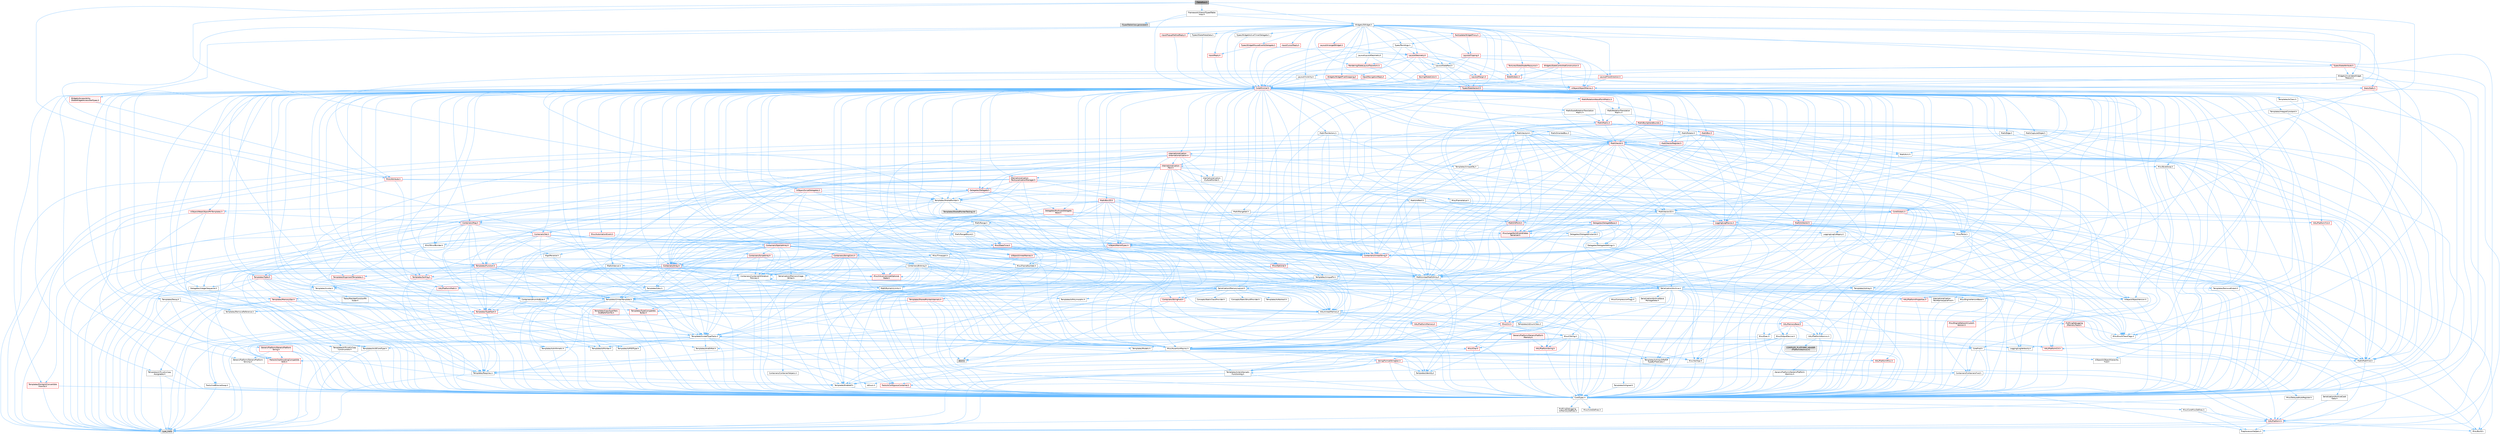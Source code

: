 digraph "ITableRow.h"
{
 // INTERACTIVE_SVG=YES
 // LATEX_PDF_SIZE
  bgcolor="transparent";
  edge [fontname=Helvetica,fontsize=10,labelfontname=Helvetica,labelfontsize=10];
  node [fontname=Helvetica,fontsize=10,shape=box,height=0.2,width=0.4];
  Node1 [id="Node000001",label="ITableRow.h",height=0.2,width=0.4,color="gray40", fillcolor="grey60", style="filled", fontcolor="black",tooltip=" "];
  Node1 -> Node2 [id="edge1_Node000001_Node000002",color="steelblue1",style="solid",tooltip=" "];
  Node2 [id="Node000002",label="Containers/BitArray.h",height=0.2,width=0.4,color="grey40", fillcolor="white", style="filled",URL="$d1/de4/BitArray_8h.html",tooltip=" "];
  Node2 -> Node3 [id="edge2_Node000002_Node000003",color="steelblue1",style="solid",tooltip=" "];
  Node3 [id="Node000003",label="Containers/ContainerAllocation\lPolicies.h",height=0.2,width=0.4,color="grey40", fillcolor="white", style="filled",URL="$d7/dff/ContainerAllocationPolicies_8h.html",tooltip=" "];
  Node3 -> Node4 [id="edge3_Node000003_Node000004",color="steelblue1",style="solid",tooltip=" "];
  Node4 [id="Node000004",label="CoreTypes.h",height=0.2,width=0.4,color="grey40", fillcolor="white", style="filled",URL="$dc/dec/CoreTypes_8h.html",tooltip=" "];
  Node4 -> Node5 [id="edge4_Node000004_Node000005",color="steelblue1",style="solid",tooltip=" "];
  Node5 [id="Node000005",label="HAL/Platform.h",height=0.2,width=0.4,color="red", fillcolor="#FFF0F0", style="filled",URL="$d9/dd0/Platform_8h.html",tooltip=" "];
  Node5 -> Node6 [id="edge5_Node000005_Node000006",color="steelblue1",style="solid",tooltip=" "];
  Node6 [id="Node000006",label="Misc/Build.h",height=0.2,width=0.4,color="grey40", fillcolor="white", style="filled",URL="$d3/dbb/Build_8h.html",tooltip=" "];
  Node5 -> Node8 [id="edge6_Node000005_Node000008",color="steelblue1",style="solid",tooltip=" "];
  Node8 [id="Node000008",label="type_traits",height=0.2,width=0.4,color="grey60", fillcolor="#E0E0E0", style="filled",tooltip=" "];
  Node5 -> Node9 [id="edge7_Node000005_Node000009",color="steelblue1",style="solid",tooltip=" "];
  Node9 [id="Node000009",label="PreprocessorHelpers.h",height=0.2,width=0.4,color="grey40", fillcolor="white", style="filled",URL="$db/ddb/PreprocessorHelpers_8h.html",tooltip=" "];
  Node4 -> Node15 [id="edge8_Node000004_Node000015",color="steelblue1",style="solid",tooltip=" "];
  Node15 [id="Node000015",label="ProfilingDebugging\l/UMemoryDefines.h",height=0.2,width=0.4,color="grey40", fillcolor="white", style="filled",URL="$d2/da2/UMemoryDefines_8h.html",tooltip=" "];
  Node4 -> Node16 [id="edge9_Node000004_Node000016",color="steelblue1",style="solid",tooltip=" "];
  Node16 [id="Node000016",label="Misc/CoreMiscDefines.h",height=0.2,width=0.4,color="grey40", fillcolor="white", style="filled",URL="$da/d38/CoreMiscDefines_8h.html",tooltip=" "];
  Node16 -> Node5 [id="edge10_Node000016_Node000005",color="steelblue1",style="solid",tooltip=" "];
  Node16 -> Node9 [id="edge11_Node000016_Node000009",color="steelblue1",style="solid",tooltip=" "];
  Node4 -> Node17 [id="edge12_Node000004_Node000017",color="steelblue1",style="solid",tooltip=" "];
  Node17 [id="Node000017",label="Misc/CoreDefines.h",height=0.2,width=0.4,color="grey40", fillcolor="white", style="filled",URL="$d3/dd2/CoreDefines_8h.html",tooltip=" "];
  Node3 -> Node18 [id="edge13_Node000003_Node000018",color="steelblue1",style="solid",tooltip=" "];
  Node18 [id="Node000018",label="Containers/ContainerHelpers.h",height=0.2,width=0.4,color="grey40", fillcolor="white", style="filled",URL="$d7/d33/ContainerHelpers_8h.html",tooltip=" "];
  Node18 -> Node4 [id="edge14_Node000018_Node000004",color="steelblue1",style="solid",tooltip=" "];
  Node3 -> Node3 [id="edge15_Node000003_Node000003",color="steelblue1",style="solid",tooltip=" "];
  Node3 -> Node19 [id="edge16_Node000003_Node000019",color="steelblue1",style="solid",tooltip=" "];
  Node19 [id="Node000019",label="HAL/PlatformMath.h",height=0.2,width=0.4,color="red", fillcolor="#FFF0F0", style="filled",URL="$dc/d53/PlatformMath_8h.html",tooltip=" "];
  Node19 -> Node4 [id="edge17_Node000019_Node000004",color="steelblue1",style="solid",tooltip=" "];
  Node3 -> Node89 [id="edge18_Node000003_Node000089",color="steelblue1",style="solid",tooltip=" "];
  Node89 [id="Node000089",label="HAL/UnrealMemory.h",height=0.2,width=0.4,color="grey40", fillcolor="white", style="filled",URL="$d9/d96/UnrealMemory_8h.html",tooltip=" "];
  Node89 -> Node4 [id="edge19_Node000089_Node000004",color="steelblue1",style="solid",tooltip=" "];
  Node89 -> Node90 [id="edge20_Node000089_Node000090",color="steelblue1",style="solid",tooltip=" "];
  Node90 [id="Node000090",label="GenericPlatform/GenericPlatform\lMemory.h",height=0.2,width=0.4,color="red", fillcolor="#FFF0F0", style="filled",URL="$dd/d22/GenericPlatformMemory_8h.html",tooltip=" "];
  Node90 -> Node46 [id="edge21_Node000090_Node000046",color="steelblue1",style="solid",tooltip=" "];
  Node46 [id="Node000046",label="CoreFwd.h",height=0.2,width=0.4,color="grey40", fillcolor="white", style="filled",URL="$d1/d1e/CoreFwd_8h.html",tooltip=" "];
  Node46 -> Node4 [id="edge22_Node000046_Node000004",color="steelblue1",style="solid",tooltip=" "];
  Node46 -> Node21 [id="edge23_Node000046_Node000021",color="steelblue1",style="solid",tooltip=" "];
  Node21 [id="Node000021",label="Containers/ContainersFwd.h",height=0.2,width=0.4,color="grey40", fillcolor="white", style="filled",URL="$d4/d0a/ContainersFwd_8h.html",tooltip=" "];
  Node21 -> Node5 [id="edge24_Node000021_Node000005",color="steelblue1",style="solid",tooltip=" "];
  Node21 -> Node4 [id="edge25_Node000021_Node000004",color="steelblue1",style="solid",tooltip=" "];
  Node21 -> Node22 [id="edge26_Node000021_Node000022",color="steelblue1",style="solid",tooltip=" "];
  Node22 [id="Node000022",label="Traits/IsContiguousContainer.h",height=0.2,width=0.4,color="red", fillcolor="#FFF0F0", style="filled",URL="$d5/d3c/IsContiguousContainer_8h.html",tooltip=" "];
  Node22 -> Node4 [id="edge27_Node000022_Node000004",color="steelblue1",style="solid",tooltip=" "];
  Node46 -> Node47 [id="edge28_Node000046_Node000047",color="steelblue1",style="solid",tooltip=" "];
  Node47 [id="Node000047",label="Math/MathFwd.h",height=0.2,width=0.4,color="grey40", fillcolor="white", style="filled",URL="$d2/d10/MathFwd_8h.html",tooltip=" "];
  Node47 -> Node5 [id="edge29_Node000047_Node000005",color="steelblue1",style="solid",tooltip=" "];
  Node46 -> Node48 [id="edge30_Node000046_Node000048",color="steelblue1",style="solid",tooltip=" "];
  Node48 [id="Node000048",label="UObject/UObjectHierarchy\lFwd.h",height=0.2,width=0.4,color="grey40", fillcolor="white", style="filled",URL="$d3/d13/UObjectHierarchyFwd_8h.html",tooltip=" "];
  Node90 -> Node4 [id="edge31_Node000090_Node000004",color="steelblue1",style="solid",tooltip=" "];
  Node90 -> Node91 [id="edge32_Node000090_Node000091",color="steelblue1",style="solid",tooltip=" "];
  Node91 [id="Node000091",label="HAL/PlatformString.h",height=0.2,width=0.4,color="red", fillcolor="#FFF0F0", style="filled",URL="$db/db5/PlatformString_8h.html",tooltip=" "];
  Node91 -> Node4 [id="edge33_Node000091_Node000004",color="steelblue1",style="solid",tooltip=" "];
  Node89 -> Node93 [id="edge34_Node000089_Node000093",color="steelblue1",style="solid",tooltip=" "];
  Node93 [id="Node000093",label="HAL/MemoryBase.h",height=0.2,width=0.4,color="red", fillcolor="#FFF0F0", style="filled",URL="$d6/d9f/MemoryBase_8h.html",tooltip=" "];
  Node93 -> Node4 [id="edge35_Node000093_Node000004",color="steelblue1",style="solid",tooltip=" "];
  Node93 -> Node57 [id="edge36_Node000093_Node000057",color="steelblue1",style="solid",tooltip=" "];
  Node57 [id="Node000057",label="HAL/PlatformAtomics.h",height=0.2,width=0.4,color="grey40", fillcolor="white", style="filled",URL="$d3/d36/PlatformAtomics_8h.html",tooltip=" "];
  Node57 -> Node4 [id="edge37_Node000057_Node000004",color="steelblue1",style="solid",tooltip=" "];
  Node57 -> Node58 [id="edge38_Node000057_Node000058",color="steelblue1",style="solid",tooltip=" "];
  Node58 [id="Node000058",label="GenericPlatform/GenericPlatform\lAtomics.h",height=0.2,width=0.4,color="grey40", fillcolor="white", style="filled",URL="$da/d72/GenericPlatformAtomics_8h.html",tooltip=" "];
  Node58 -> Node4 [id="edge39_Node000058_Node000004",color="steelblue1",style="solid",tooltip=" "];
  Node57 -> Node59 [id="edge40_Node000057_Node000059",color="steelblue1",style="solid",tooltip=" "];
  Node59 [id="Node000059",label="COMPILED_PLATFORM_HEADER\l(PlatformAtomics.h)",height=0.2,width=0.4,color="grey60", fillcolor="#E0E0E0", style="filled",tooltip=" "];
  Node93 -> Node25 [id="edge41_Node000093_Node000025",color="steelblue1",style="solid",tooltip=" "];
  Node25 [id="Node000025",label="HAL/PlatformCrt.h",height=0.2,width=0.4,color="red", fillcolor="#FFF0F0", style="filled",URL="$d8/d75/PlatformCrt_8h.html",tooltip=" "];
  Node93 -> Node94 [id="edge42_Node000093_Node000094",color="steelblue1",style="solid",tooltip=" "];
  Node94 [id="Node000094",label="Misc/Exec.h",height=0.2,width=0.4,color="grey40", fillcolor="white", style="filled",URL="$de/ddb/Exec_8h.html",tooltip=" "];
  Node94 -> Node4 [id="edge43_Node000094_Node000004",color="steelblue1",style="solid",tooltip=" "];
  Node94 -> Node41 [id="edge44_Node000094_Node000041",color="steelblue1",style="solid",tooltip=" "];
  Node41 [id="Node000041",label="Misc/AssertionMacros.h",height=0.2,width=0.4,color="grey40", fillcolor="white", style="filled",URL="$d0/dfa/AssertionMacros_8h.html",tooltip=" "];
  Node41 -> Node4 [id="edge45_Node000041_Node000004",color="steelblue1",style="solid",tooltip=" "];
  Node41 -> Node5 [id="edge46_Node000041_Node000005",color="steelblue1",style="solid",tooltip=" "];
  Node41 -> Node42 [id="edge47_Node000041_Node000042",color="steelblue1",style="solid",tooltip=" "];
  Node42 [id="Node000042",label="HAL/PlatformMisc.h",height=0.2,width=0.4,color="red", fillcolor="#FFF0F0", style="filled",URL="$d0/df5/PlatformMisc_8h.html",tooltip=" "];
  Node42 -> Node4 [id="edge48_Node000042_Node000004",color="steelblue1",style="solid",tooltip=" "];
  Node41 -> Node9 [id="edge49_Node000041_Node000009",color="steelblue1",style="solid",tooltip=" "];
  Node41 -> Node64 [id="edge50_Node000041_Node000064",color="steelblue1",style="solid",tooltip=" "];
  Node64 [id="Node000064",label="Templates/EnableIf.h",height=0.2,width=0.4,color="grey40", fillcolor="white", style="filled",URL="$d7/d60/EnableIf_8h.html",tooltip=" "];
  Node64 -> Node4 [id="edge51_Node000064_Node000004",color="steelblue1",style="solid",tooltip=" "];
  Node41 -> Node65 [id="edge52_Node000041_Node000065",color="steelblue1",style="solid",tooltip=" "];
  Node65 [id="Node000065",label="Templates/IsArrayOrRefOf\lTypeByPredicate.h",height=0.2,width=0.4,color="grey40", fillcolor="white", style="filled",URL="$d6/da1/IsArrayOrRefOfTypeByPredicate_8h.html",tooltip=" "];
  Node65 -> Node4 [id="edge53_Node000065_Node000004",color="steelblue1",style="solid",tooltip=" "];
  Node41 -> Node66 [id="edge54_Node000041_Node000066",color="steelblue1",style="solid",tooltip=" "];
  Node66 [id="Node000066",label="Templates/IsValidVariadic\lFunctionArg.h",height=0.2,width=0.4,color="grey40", fillcolor="white", style="filled",URL="$d0/dc8/IsValidVariadicFunctionArg_8h.html",tooltip=" "];
  Node66 -> Node4 [id="edge55_Node000066_Node000004",color="steelblue1",style="solid",tooltip=" "];
  Node66 -> Node67 [id="edge56_Node000066_Node000067",color="steelblue1",style="solid",tooltip=" "];
  Node67 [id="Node000067",label="IsEnum.h",height=0.2,width=0.4,color="grey40", fillcolor="white", style="filled",URL="$d4/de5/IsEnum_8h.html",tooltip=" "];
  Node66 -> Node8 [id="edge57_Node000066_Node000008",color="steelblue1",style="solid",tooltip=" "];
  Node41 -> Node68 [id="edge58_Node000041_Node000068",color="steelblue1",style="solid",tooltip=" "];
  Node68 [id="Node000068",label="Traits/IsCharEncodingCompatible\lWith.h",height=0.2,width=0.4,color="red", fillcolor="#FFF0F0", style="filled",URL="$df/dd1/IsCharEncodingCompatibleWith_8h.html",tooltip=" "];
  Node68 -> Node8 [id="edge59_Node000068_Node000008",color="steelblue1",style="solid",tooltip=" "];
  Node41 -> Node70 [id="edge60_Node000041_Node000070",color="steelblue1",style="solid",tooltip=" "];
  Node70 [id="Node000070",label="Misc/VarArgs.h",height=0.2,width=0.4,color="grey40", fillcolor="white", style="filled",URL="$d5/d6f/VarArgs_8h.html",tooltip=" "];
  Node70 -> Node4 [id="edge61_Node000070_Node000004",color="steelblue1",style="solid",tooltip=" "];
  Node41 -> Node71 [id="edge62_Node000041_Node000071",color="steelblue1",style="solid",tooltip=" "];
  Node71 [id="Node000071",label="String/FormatStringSan.h",height=0.2,width=0.4,color="red", fillcolor="#FFF0F0", style="filled",URL="$d3/d8b/FormatStringSan_8h.html",tooltip=" "];
  Node71 -> Node8 [id="edge63_Node000071_Node000008",color="steelblue1",style="solid",tooltip=" "];
  Node71 -> Node4 [id="edge64_Node000071_Node000004",color="steelblue1",style="solid",tooltip=" "];
  Node71 -> Node72 [id="edge65_Node000071_Node000072",color="steelblue1",style="solid",tooltip=" "];
  Node72 [id="Node000072",label="Templates/Requires.h",height=0.2,width=0.4,color="grey40", fillcolor="white", style="filled",URL="$dc/d96/Requires_8h.html",tooltip=" "];
  Node72 -> Node64 [id="edge66_Node000072_Node000064",color="steelblue1",style="solid",tooltip=" "];
  Node72 -> Node8 [id="edge67_Node000072_Node000008",color="steelblue1",style="solid",tooltip=" "];
  Node71 -> Node73 [id="edge68_Node000071_Node000073",color="steelblue1",style="solid",tooltip=" "];
  Node73 [id="Node000073",label="Templates/Identity.h",height=0.2,width=0.4,color="grey40", fillcolor="white", style="filled",URL="$d0/dd5/Identity_8h.html",tooltip=" "];
  Node71 -> Node66 [id="edge69_Node000071_Node000066",color="steelblue1",style="solid",tooltip=" "];
  Node71 -> Node21 [id="edge70_Node000071_Node000021",color="steelblue1",style="solid",tooltip=" "];
  Node41 -> Node77 [id="edge71_Node000041_Node000077",color="steelblue1",style="solid",tooltip=" "];
  Node77 [id="Node000077",label="atomic",height=0.2,width=0.4,color="grey60", fillcolor="#E0E0E0", style="filled",tooltip=" "];
  Node93 -> Node95 [id="edge72_Node000093_Node000095",color="steelblue1",style="solid",tooltip=" "];
  Node95 [id="Node000095",label="Misc/OutputDevice.h",height=0.2,width=0.4,color="grey40", fillcolor="white", style="filled",URL="$d7/d32/OutputDevice_8h.html",tooltip=" "];
  Node95 -> Node46 [id="edge73_Node000095_Node000046",color="steelblue1",style="solid",tooltip=" "];
  Node95 -> Node4 [id="edge74_Node000095_Node000004",color="steelblue1",style="solid",tooltip=" "];
  Node95 -> Node96 [id="edge75_Node000095_Node000096",color="steelblue1",style="solid",tooltip=" "];
  Node96 [id="Node000096",label="Logging/LogVerbosity.h",height=0.2,width=0.4,color="grey40", fillcolor="white", style="filled",URL="$d2/d8f/LogVerbosity_8h.html",tooltip=" "];
  Node96 -> Node4 [id="edge76_Node000096_Node000004",color="steelblue1",style="solid",tooltip=" "];
  Node95 -> Node70 [id="edge77_Node000095_Node000070",color="steelblue1",style="solid",tooltip=" "];
  Node95 -> Node65 [id="edge78_Node000095_Node000065",color="steelblue1",style="solid",tooltip=" "];
  Node95 -> Node66 [id="edge79_Node000095_Node000066",color="steelblue1",style="solid",tooltip=" "];
  Node95 -> Node68 [id="edge80_Node000095_Node000068",color="steelblue1",style="solid",tooltip=" "];
  Node89 -> Node103 [id="edge81_Node000089_Node000103",color="steelblue1",style="solid",tooltip=" "];
  Node103 [id="Node000103",label="HAL/PlatformMemory.h",height=0.2,width=0.4,color="red", fillcolor="#FFF0F0", style="filled",URL="$de/d68/PlatformMemory_8h.html",tooltip=" "];
  Node103 -> Node4 [id="edge82_Node000103_Node000004",color="steelblue1",style="solid",tooltip=" "];
  Node103 -> Node90 [id="edge83_Node000103_Node000090",color="steelblue1",style="solid",tooltip=" "];
  Node89 -> Node105 [id="edge84_Node000089_Node000105",color="steelblue1",style="solid",tooltip=" "];
  Node105 [id="Node000105",label="ProfilingDebugging\l/MemoryTrace.h",height=0.2,width=0.4,color="red", fillcolor="#FFF0F0", style="filled",URL="$da/dd7/MemoryTrace_8h.html",tooltip=" "];
  Node105 -> Node5 [id="edge85_Node000105_Node000005",color="steelblue1",style="solid",tooltip=" "];
  Node105 -> Node52 [id="edge86_Node000105_Node000052",color="steelblue1",style="solid",tooltip=" "];
  Node52 [id="Node000052",label="Misc/EnumClassFlags.h",height=0.2,width=0.4,color="grey40", fillcolor="white", style="filled",URL="$d8/de7/EnumClassFlags_8h.html",tooltip=" "];
  Node89 -> Node40 [id="edge87_Node000089_Node000040",color="steelblue1",style="solid",tooltip=" "];
  Node40 [id="Node000040",label="Templates/IsPointer.h",height=0.2,width=0.4,color="grey40", fillcolor="white", style="filled",URL="$d7/d05/IsPointer_8h.html",tooltip=" "];
  Node40 -> Node4 [id="edge88_Node000040_Node000004",color="steelblue1",style="solid",tooltip=" "];
  Node3 -> Node50 [id="edge89_Node000003_Node000050",color="steelblue1",style="solid",tooltip=" "];
  Node50 [id="Node000050",label="Math/NumericLimits.h",height=0.2,width=0.4,color="grey40", fillcolor="white", style="filled",URL="$df/d1b/NumericLimits_8h.html",tooltip=" "];
  Node50 -> Node4 [id="edge90_Node000050_Node000004",color="steelblue1",style="solid",tooltip=" "];
  Node3 -> Node41 [id="edge91_Node000003_Node000041",color="steelblue1",style="solid",tooltip=" "];
  Node3 -> Node106 [id="edge92_Node000003_Node000106",color="steelblue1",style="solid",tooltip=" "];
  Node106 [id="Node000106",label="Templates/IsPolymorphic.h",height=0.2,width=0.4,color="grey40", fillcolor="white", style="filled",URL="$dc/d20/IsPolymorphic_8h.html",tooltip=" "];
  Node3 -> Node107 [id="edge93_Node000003_Node000107",color="steelblue1",style="solid",tooltip=" "];
  Node107 [id="Node000107",label="Templates/MemoryOps.h",height=0.2,width=0.4,color="red", fillcolor="#FFF0F0", style="filled",URL="$db/dea/MemoryOps_8h.html",tooltip=" "];
  Node107 -> Node4 [id="edge94_Node000107_Node000004",color="steelblue1",style="solid",tooltip=" "];
  Node107 -> Node89 [id="edge95_Node000107_Node000089",color="steelblue1",style="solid",tooltip=" "];
  Node107 -> Node101 [id="edge96_Node000107_Node000101",color="steelblue1",style="solid",tooltip=" "];
  Node101 [id="Node000101",label="Templates/IsTriviallyCopy\lAssignable.h",height=0.2,width=0.4,color="grey40", fillcolor="white", style="filled",URL="$d2/df2/IsTriviallyCopyAssignable_8h.html",tooltip=" "];
  Node101 -> Node4 [id="edge97_Node000101_Node000004",color="steelblue1",style="solid",tooltip=" "];
  Node101 -> Node8 [id="edge98_Node000101_Node000008",color="steelblue1",style="solid",tooltip=" "];
  Node107 -> Node82 [id="edge99_Node000107_Node000082",color="steelblue1",style="solid",tooltip=" "];
  Node82 [id="Node000082",label="Templates/IsTriviallyCopy\lConstructible.h",height=0.2,width=0.4,color="grey40", fillcolor="white", style="filled",URL="$d3/d78/IsTriviallyCopyConstructible_8h.html",tooltip=" "];
  Node82 -> Node4 [id="edge100_Node000082_Node000004",color="steelblue1",style="solid",tooltip=" "];
  Node82 -> Node8 [id="edge101_Node000082_Node000008",color="steelblue1",style="solid",tooltip=" "];
  Node107 -> Node72 [id="edge102_Node000107_Node000072",color="steelblue1",style="solid",tooltip=" "];
  Node107 -> Node39 [id="edge103_Node000107_Node000039",color="steelblue1",style="solid",tooltip=" "];
  Node39 [id="Node000039",label="Templates/UnrealTypeTraits.h",height=0.2,width=0.4,color="grey40", fillcolor="white", style="filled",URL="$d2/d2d/UnrealTypeTraits_8h.html",tooltip=" "];
  Node39 -> Node4 [id="edge104_Node000039_Node000004",color="steelblue1",style="solid",tooltip=" "];
  Node39 -> Node40 [id="edge105_Node000039_Node000040",color="steelblue1",style="solid",tooltip=" "];
  Node39 -> Node41 [id="edge106_Node000039_Node000041",color="steelblue1",style="solid",tooltip=" "];
  Node39 -> Node35 [id="edge107_Node000039_Node000035",color="steelblue1",style="solid",tooltip=" "];
  Node35 [id="Node000035",label="Templates/AndOrNot.h",height=0.2,width=0.4,color="grey40", fillcolor="white", style="filled",URL="$db/d0a/AndOrNot_8h.html",tooltip=" "];
  Node35 -> Node4 [id="edge108_Node000035_Node000004",color="steelblue1",style="solid",tooltip=" "];
  Node39 -> Node64 [id="edge109_Node000039_Node000064",color="steelblue1",style="solid",tooltip=" "];
  Node39 -> Node78 [id="edge110_Node000039_Node000078",color="steelblue1",style="solid",tooltip=" "];
  Node78 [id="Node000078",label="Templates/IsArithmetic.h",height=0.2,width=0.4,color="grey40", fillcolor="white", style="filled",URL="$d2/d5d/IsArithmetic_8h.html",tooltip=" "];
  Node78 -> Node4 [id="edge111_Node000078_Node000004",color="steelblue1",style="solid",tooltip=" "];
  Node39 -> Node67 [id="edge112_Node000039_Node000067",color="steelblue1",style="solid",tooltip=" "];
  Node39 -> Node79 [id="edge113_Node000039_Node000079",color="steelblue1",style="solid",tooltip=" "];
  Node79 [id="Node000079",label="Templates/Models.h",height=0.2,width=0.4,color="grey40", fillcolor="white", style="filled",URL="$d3/d0c/Models_8h.html",tooltip=" "];
  Node79 -> Node73 [id="edge114_Node000079_Node000073",color="steelblue1",style="solid",tooltip=" "];
  Node39 -> Node80 [id="edge115_Node000039_Node000080",color="steelblue1",style="solid",tooltip=" "];
  Node80 [id="Node000080",label="Templates/IsPODType.h",height=0.2,width=0.4,color="grey40", fillcolor="white", style="filled",URL="$d7/db1/IsPODType_8h.html",tooltip=" "];
  Node80 -> Node4 [id="edge116_Node000080_Node000004",color="steelblue1",style="solid",tooltip=" "];
  Node39 -> Node81 [id="edge117_Node000039_Node000081",color="steelblue1",style="solid",tooltip=" "];
  Node81 [id="Node000081",label="Templates/IsUECoreType.h",height=0.2,width=0.4,color="grey40", fillcolor="white", style="filled",URL="$d1/db8/IsUECoreType_8h.html",tooltip=" "];
  Node81 -> Node4 [id="edge118_Node000081_Node000004",color="steelblue1",style="solid",tooltip=" "];
  Node81 -> Node8 [id="edge119_Node000081_Node000008",color="steelblue1",style="solid",tooltip=" "];
  Node39 -> Node82 [id="edge120_Node000039_Node000082",color="steelblue1",style="solid",tooltip=" "];
  Node107 -> Node108 [id="edge121_Node000107_Node000108",color="steelblue1",style="solid",tooltip=" "];
  Node108 [id="Node000108",label="Traits/UseBitwiseSwap.h",height=0.2,width=0.4,color="grey40", fillcolor="white", style="filled",URL="$db/df3/UseBitwiseSwap_8h.html",tooltip=" "];
  Node108 -> Node4 [id="edge122_Node000108_Node000004",color="steelblue1",style="solid",tooltip=" "];
  Node108 -> Node8 [id="edge123_Node000108_Node000008",color="steelblue1",style="solid",tooltip=" "];
  Node107 -> Node8 [id="edge124_Node000107_Node000008",color="steelblue1",style="solid",tooltip=" "];
  Node3 -> Node86 [id="edge125_Node000003_Node000086",color="steelblue1",style="solid",tooltip=" "];
  Node86 [id="Node000086",label="Templates/TypeCompatible\lBytes.h",height=0.2,width=0.4,color="red", fillcolor="#FFF0F0", style="filled",URL="$df/d0a/TypeCompatibleBytes_8h.html",tooltip=" "];
  Node86 -> Node4 [id="edge126_Node000086_Node000004",color="steelblue1",style="solid",tooltip=" "];
  Node86 -> Node8 [id="edge127_Node000086_Node000008",color="steelblue1",style="solid",tooltip=" "];
  Node3 -> Node8 [id="edge128_Node000003_Node000008",color="steelblue1",style="solid",tooltip=" "];
  Node2 -> Node4 [id="edge129_Node000002_Node000004",color="steelblue1",style="solid",tooltip=" "];
  Node2 -> Node57 [id="edge130_Node000002_Node000057",color="steelblue1",style="solid",tooltip=" "];
  Node2 -> Node89 [id="edge131_Node000002_Node000089",color="steelblue1",style="solid",tooltip=" "];
  Node2 -> Node109 [id="edge132_Node000002_Node000109",color="steelblue1",style="solid",tooltip=" "];
  Node109 [id="Node000109",label="Math/UnrealMathUtility.h",height=0.2,width=0.4,color="grey40", fillcolor="white", style="filled",URL="$db/db8/UnrealMathUtility_8h.html",tooltip=" "];
  Node109 -> Node4 [id="edge133_Node000109_Node000004",color="steelblue1",style="solid",tooltip=" "];
  Node109 -> Node41 [id="edge134_Node000109_Node000041",color="steelblue1",style="solid",tooltip=" "];
  Node109 -> Node19 [id="edge135_Node000109_Node000019",color="steelblue1",style="solid",tooltip=" "];
  Node109 -> Node47 [id="edge136_Node000109_Node000047",color="steelblue1",style="solid",tooltip=" "];
  Node109 -> Node73 [id="edge137_Node000109_Node000073",color="steelblue1",style="solid",tooltip=" "];
  Node109 -> Node72 [id="edge138_Node000109_Node000072",color="steelblue1",style="solid",tooltip=" "];
  Node2 -> Node41 [id="edge139_Node000002_Node000041",color="steelblue1",style="solid",tooltip=" "];
  Node2 -> Node52 [id="edge140_Node000002_Node000052",color="steelblue1",style="solid",tooltip=" "];
  Node2 -> Node110 [id="edge141_Node000002_Node000110",color="steelblue1",style="solid",tooltip=" "];
  Node110 [id="Node000110",label="Serialization/Archive.h",height=0.2,width=0.4,color="grey40", fillcolor="white", style="filled",URL="$d7/d3b/Archive_8h.html",tooltip=" "];
  Node110 -> Node46 [id="edge142_Node000110_Node000046",color="steelblue1",style="solid",tooltip=" "];
  Node110 -> Node4 [id="edge143_Node000110_Node000004",color="steelblue1",style="solid",tooltip=" "];
  Node110 -> Node111 [id="edge144_Node000110_Node000111",color="steelblue1",style="solid",tooltip=" "];
  Node111 [id="Node000111",label="HAL/PlatformProperties.h",height=0.2,width=0.4,color="red", fillcolor="#FFF0F0", style="filled",URL="$d9/db0/PlatformProperties_8h.html",tooltip=" "];
  Node111 -> Node4 [id="edge145_Node000111_Node000004",color="steelblue1",style="solid",tooltip=" "];
  Node110 -> Node114 [id="edge146_Node000110_Node000114",color="steelblue1",style="solid",tooltip=" "];
  Node114 [id="Node000114",label="Internationalization\l/TextNamespaceFwd.h",height=0.2,width=0.4,color="grey40", fillcolor="white", style="filled",URL="$d8/d97/TextNamespaceFwd_8h.html",tooltip=" "];
  Node114 -> Node4 [id="edge147_Node000114_Node000004",color="steelblue1",style="solid",tooltip=" "];
  Node110 -> Node47 [id="edge148_Node000110_Node000047",color="steelblue1",style="solid",tooltip=" "];
  Node110 -> Node41 [id="edge149_Node000110_Node000041",color="steelblue1",style="solid",tooltip=" "];
  Node110 -> Node6 [id="edge150_Node000110_Node000006",color="steelblue1",style="solid",tooltip=" "];
  Node110 -> Node51 [id="edge151_Node000110_Node000051",color="steelblue1",style="solid",tooltip=" "];
  Node51 [id="Node000051",label="Misc/CompressionFlags.h",height=0.2,width=0.4,color="grey40", fillcolor="white", style="filled",URL="$d9/d76/CompressionFlags_8h.html",tooltip=" "];
  Node110 -> Node115 [id="edge152_Node000110_Node000115",color="steelblue1",style="solid",tooltip=" "];
  Node115 [id="Node000115",label="Misc/EngineVersionBase.h",height=0.2,width=0.4,color="grey40", fillcolor="white", style="filled",URL="$d5/d2b/EngineVersionBase_8h.html",tooltip=" "];
  Node115 -> Node4 [id="edge153_Node000115_Node000004",color="steelblue1",style="solid",tooltip=" "];
  Node110 -> Node70 [id="edge154_Node000110_Node000070",color="steelblue1",style="solid",tooltip=" "];
  Node110 -> Node116 [id="edge155_Node000110_Node000116",color="steelblue1",style="solid",tooltip=" "];
  Node116 [id="Node000116",label="Serialization/ArchiveCook\lData.h",height=0.2,width=0.4,color="grey40", fillcolor="white", style="filled",URL="$dc/db6/ArchiveCookData_8h.html",tooltip=" "];
  Node116 -> Node5 [id="edge156_Node000116_Node000005",color="steelblue1",style="solid",tooltip=" "];
  Node110 -> Node117 [id="edge157_Node000110_Node000117",color="steelblue1",style="solid",tooltip=" "];
  Node117 [id="Node000117",label="Serialization/ArchiveSave\lPackageData.h",height=0.2,width=0.4,color="grey40", fillcolor="white", style="filled",URL="$d1/d37/ArchiveSavePackageData_8h.html",tooltip=" "];
  Node110 -> Node64 [id="edge158_Node000110_Node000064",color="steelblue1",style="solid",tooltip=" "];
  Node110 -> Node65 [id="edge159_Node000110_Node000065",color="steelblue1",style="solid",tooltip=" "];
  Node110 -> Node118 [id="edge160_Node000110_Node000118",color="steelblue1",style="solid",tooltip=" "];
  Node118 [id="Node000118",label="Templates/IsEnumClass.h",height=0.2,width=0.4,color="grey40", fillcolor="white", style="filled",URL="$d7/d15/IsEnumClass_8h.html",tooltip=" "];
  Node118 -> Node4 [id="edge161_Node000118_Node000004",color="steelblue1",style="solid",tooltip=" "];
  Node118 -> Node35 [id="edge162_Node000118_Node000035",color="steelblue1",style="solid",tooltip=" "];
  Node110 -> Node84 [id="edge163_Node000110_Node000084",color="steelblue1",style="solid",tooltip=" "];
  Node84 [id="Node000084",label="Templates/IsSigned.h",height=0.2,width=0.4,color="grey40", fillcolor="white", style="filled",URL="$d8/dd8/IsSigned_8h.html",tooltip=" "];
  Node84 -> Node4 [id="edge164_Node000084_Node000004",color="steelblue1",style="solid",tooltip=" "];
  Node110 -> Node66 [id="edge165_Node000110_Node000066",color="steelblue1",style="solid",tooltip=" "];
  Node110 -> Node119 [id="edge166_Node000110_Node000119",color="steelblue1",style="solid",tooltip=" "];
  Node119 [id="Node000119",label="Templates/UnrealTemplate.h",height=0.2,width=0.4,color="grey40", fillcolor="white", style="filled",URL="$d4/d24/UnrealTemplate_8h.html",tooltip=" "];
  Node119 -> Node4 [id="edge167_Node000119_Node000004",color="steelblue1",style="solid",tooltip=" "];
  Node119 -> Node40 [id="edge168_Node000119_Node000040",color="steelblue1",style="solid",tooltip=" "];
  Node119 -> Node89 [id="edge169_Node000119_Node000089",color="steelblue1",style="solid",tooltip=" "];
  Node119 -> Node120 [id="edge170_Node000119_Node000120",color="steelblue1",style="solid",tooltip=" "];
  Node120 [id="Node000120",label="Templates/CopyQualifiers\lAndRefsFromTo.h",height=0.2,width=0.4,color="red", fillcolor="#FFF0F0", style="filled",URL="$d3/db3/CopyQualifiersAndRefsFromTo_8h.html",tooltip=" "];
  Node119 -> Node39 [id="edge171_Node000119_Node000039",color="steelblue1",style="solid",tooltip=" "];
  Node119 -> Node37 [id="edge172_Node000119_Node000037",color="steelblue1",style="solid",tooltip=" "];
  Node37 [id="Node000037",label="Templates/RemoveReference.h",height=0.2,width=0.4,color="grey40", fillcolor="white", style="filled",URL="$da/dbe/RemoveReference_8h.html",tooltip=" "];
  Node37 -> Node4 [id="edge173_Node000037_Node000004",color="steelblue1",style="solid",tooltip=" "];
  Node119 -> Node72 [id="edge174_Node000119_Node000072",color="steelblue1",style="solid",tooltip=" "];
  Node119 -> Node86 [id="edge175_Node000119_Node000086",color="steelblue1",style="solid",tooltip=" "];
  Node119 -> Node73 [id="edge176_Node000119_Node000073",color="steelblue1",style="solid",tooltip=" "];
  Node119 -> Node22 [id="edge177_Node000119_Node000022",color="steelblue1",style="solid",tooltip=" "];
  Node119 -> Node108 [id="edge178_Node000119_Node000108",color="steelblue1",style="solid",tooltip=" "];
  Node119 -> Node8 [id="edge179_Node000119_Node000008",color="steelblue1",style="solid",tooltip=" "];
  Node110 -> Node68 [id="edge180_Node000110_Node000068",color="steelblue1",style="solid",tooltip=" "];
  Node110 -> Node122 [id="edge181_Node000110_Node000122",color="steelblue1",style="solid",tooltip=" "];
  Node122 [id="Node000122",label="UObject/ObjectVersion.h",height=0.2,width=0.4,color="grey40", fillcolor="white", style="filled",URL="$da/d63/ObjectVersion_8h.html",tooltip=" "];
  Node122 -> Node4 [id="edge182_Node000122_Node000004",color="steelblue1",style="solid",tooltip=" "];
  Node2 -> Node123 [id="edge183_Node000002_Node000123",color="steelblue1",style="solid",tooltip=" "];
  Node123 [id="Node000123",label="Serialization/MemoryImage\lWriter.h",height=0.2,width=0.4,color="grey40", fillcolor="white", style="filled",URL="$d0/d08/MemoryImageWriter_8h.html",tooltip=" "];
  Node123 -> Node4 [id="edge184_Node000123_Node000004",color="steelblue1",style="solid",tooltip=" "];
  Node123 -> Node124 [id="edge185_Node000123_Node000124",color="steelblue1",style="solid",tooltip=" "];
  Node124 [id="Node000124",label="Serialization/MemoryLayout.h",height=0.2,width=0.4,color="grey40", fillcolor="white", style="filled",URL="$d7/d66/MemoryLayout_8h.html",tooltip=" "];
  Node124 -> Node125 [id="edge186_Node000124_Node000125",color="steelblue1",style="solid",tooltip=" "];
  Node125 [id="Node000125",label="Concepts/StaticClassProvider.h",height=0.2,width=0.4,color="grey40", fillcolor="white", style="filled",URL="$dd/d83/StaticClassProvider_8h.html",tooltip=" "];
  Node124 -> Node126 [id="edge187_Node000124_Node000126",color="steelblue1",style="solid",tooltip=" "];
  Node126 [id="Node000126",label="Concepts/StaticStructProvider.h",height=0.2,width=0.4,color="grey40", fillcolor="white", style="filled",URL="$d5/d77/StaticStructProvider_8h.html",tooltip=" "];
  Node124 -> Node127 [id="edge188_Node000124_Node000127",color="steelblue1",style="solid",tooltip=" "];
  Node127 [id="Node000127",label="Containers/EnumAsByte.h",height=0.2,width=0.4,color="grey40", fillcolor="white", style="filled",URL="$d6/d9a/EnumAsByte_8h.html",tooltip=" "];
  Node127 -> Node4 [id="edge189_Node000127_Node000004",color="steelblue1",style="solid",tooltip=" "];
  Node127 -> Node80 [id="edge190_Node000127_Node000080",color="steelblue1",style="solid",tooltip=" "];
  Node127 -> Node128 [id="edge191_Node000127_Node000128",color="steelblue1",style="solid",tooltip=" "];
  Node128 [id="Node000128",label="Templates/TypeHash.h",height=0.2,width=0.4,color="red", fillcolor="#FFF0F0", style="filled",URL="$d1/d62/TypeHash_8h.html",tooltip=" "];
  Node128 -> Node4 [id="edge192_Node000128_Node000004",color="steelblue1",style="solid",tooltip=" "];
  Node128 -> Node72 [id="edge193_Node000128_Node000072",color="steelblue1",style="solid",tooltip=" "];
  Node128 -> Node129 [id="edge194_Node000128_Node000129",color="steelblue1",style="solid",tooltip=" "];
  Node129 [id="Node000129",label="Misc/Crc.h",height=0.2,width=0.4,color="red", fillcolor="#FFF0F0", style="filled",URL="$d4/dd2/Crc_8h.html",tooltip=" "];
  Node129 -> Node4 [id="edge195_Node000129_Node000004",color="steelblue1",style="solid",tooltip=" "];
  Node129 -> Node91 [id="edge196_Node000129_Node000091",color="steelblue1",style="solid",tooltip=" "];
  Node129 -> Node41 [id="edge197_Node000129_Node000041",color="steelblue1",style="solid",tooltip=" "];
  Node129 -> Node130 [id="edge198_Node000129_Node000130",color="steelblue1",style="solid",tooltip=" "];
  Node130 [id="Node000130",label="Misc/CString.h",height=0.2,width=0.4,color="grey40", fillcolor="white", style="filled",URL="$d2/d49/CString_8h.html",tooltip=" "];
  Node130 -> Node4 [id="edge199_Node000130_Node000004",color="steelblue1",style="solid",tooltip=" "];
  Node130 -> Node25 [id="edge200_Node000130_Node000025",color="steelblue1",style="solid",tooltip=" "];
  Node130 -> Node91 [id="edge201_Node000130_Node000091",color="steelblue1",style="solid",tooltip=" "];
  Node130 -> Node41 [id="edge202_Node000130_Node000041",color="steelblue1",style="solid",tooltip=" "];
  Node130 -> Node131 [id="edge203_Node000130_Node000131",color="steelblue1",style="solid",tooltip=" "];
  Node131 [id="Node000131",label="Misc/Char.h",height=0.2,width=0.4,color="red", fillcolor="#FFF0F0", style="filled",URL="$d0/d58/Char_8h.html",tooltip=" "];
  Node131 -> Node4 [id="edge204_Node000131_Node000004",color="steelblue1",style="solid",tooltip=" "];
  Node131 -> Node8 [id="edge205_Node000131_Node000008",color="steelblue1",style="solid",tooltip=" "];
  Node130 -> Node70 [id="edge206_Node000130_Node000070",color="steelblue1",style="solid",tooltip=" "];
  Node130 -> Node65 [id="edge207_Node000130_Node000065",color="steelblue1",style="solid",tooltip=" "];
  Node130 -> Node66 [id="edge208_Node000130_Node000066",color="steelblue1",style="solid",tooltip=" "];
  Node130 -> Node68 [id="edge209_Node000130_Node000068",color="steelblue1",style="solid",tooltip=" "];
  Node129 -> Node131 [id="edge210_Node000129_Node000131",color="steelblue1",style="solid",tooltip=" "];
  Node129 -> Node39 [id="edge211_Node000129_Node000039",color="steelblue1",style="solid",tooltip=" "];
  Node128 -> Node8 [id="edge212_Node000128_Node000008",color="steelblue1",style="solid",tooltip=" "];
  Node124 -> Node44 [id="edge213_Node000124_Node000044",color="steelblue1",style="solid",tooltip=" "];
  Node44 [id="Node000044",label="Containers/StringFwd.h",height=0.2,width=0.4,color="red", fillcolor="#FFF0F0", style="filled",URL="$df/d37/StringFwd_8h.html",tooltip=" "];
  Node44 -> Node4 [id="edge214_Node000044_Node000004",color="steelblue1",style="solid",tooltip=" "];
  Node44 -> Node22 [id="edge215_Node000044_Node000022",color="steelblue1",style="solid",tooltip=" "];
  Node124 -> Node89 [id="edge216_Node000124_Node000089",color="steelblue1",style="solid",tooltip=" "];
  Node124 -> Node135 [id="edge217_Node000124_Node000135",color="steelblue1",style="solid",tooltip=" "];
  Node135 [id="Node000135",label="Misc/DelayedAutoRegister.h",height=0.2,width=0.4,color="grey40", fillcolor="white", style="filled",URL="$d1/dda/DelayedAutoRegister_8h.html",tooltip=" "];
  Node135 -> Node5 [id="edge218_Node000135_Node000005",color="steelblue1",style="solid",tooltip=" "];
  Node124 -> Node64 [id="edge219_Node000124_Node000064",color="steelblue1",style="solid",tooltip=" "];
  Node124 -> Node136 [id="edge220_Node000124_Node000136",color="steelblue1",style="solid",tooltip=" "];
  Node136 [id="Node000136",label="Templates/IsAbstract.h",height=0.2,width=0.4,color="grey40", fillcolor="white", style="filled",URL="$d8/db7/IsAbstract_8h.html",tooltip=" "];
  Node124 -> Node106 [id="edge221_Node000124_Node000106",color="steelblue1",style="solid",tooltip=" "];
  Node124 -> Node79 [id="edge222_Node000124_Node000079",color="steelblue1",style="solid",tooltip=" "];
  Node124 -> Node119 [id="edge223_Node000124_Node000119",color="steelblue1",style="solid",tooltip=" "];
  Node2 -> Node124 [id="edge224_Node000002_Node000124",color="steelblue1",style="solid",tooltip=" "];
  Node2 -> Node64 [id="edge225_Node000002_Node000064",color="steelblue1",style="solid",tooltip=" "];
  Node2 -> Node137 [id="edge226_Node000002_Node000137",color="steelblue1",style="solid",tooltip=" "];
  Node137 [id="Node000137",label="Templates/Invoke.h",height=0.2,width=0.4,color="grey40", fillcolor="white", style="filled",URL="$d7/deb/Invoke_8h.html",tooltip=" "];
  Node137 -> Node4 [id="edge227_Node000137_Node000004",color="steelblue1",style="solid",tooltip=" "];
  Node137 -> Node138 [id="edge228_Node000137_Node000138",color="steelblue1",style="solid",tooltip=" "];
  Node138 [id="Node000138",label="Traits/MemberFunctionPtr\lOuter.h",height=0.2,width=0.4,color="grey40", fillcolor="white", style="filled",URL="$db/da7/MemberFunctionPtrOuter_8h.html",tooltip=" "];
  Node137 -> Node119 [id="edge229_Node000137_Node000119",color="steelblue1",style="solid",tooltip=" "];
  Node137 -> Node8 [id="edge230_Node000137_Node000008",color="steelblue1",style="solid",tooltip=" "];
  Node2 -> Node119 [id="edge231_Node000002_Node000119",color="steelblue1",style="solid",tooltip=" "];
  Node2 -> Node39 [id="edge232_Node000002_Node000039",color="steelblue1",style="solid",tooltip=" "];
  Node1 -> Node139 [id="edge233_Node000001_Node000139",color="steelblue1",style="solid",tooltip=" "];
  Node139 [id="Node000139",label="Framework/Views/ITypedTable\lView.h",height=0.2,width=0.4,color="grey40", fillcolor="white", style="filled",URL="$d3/df5/ITypedTableView_8h.html",tooltip=" "];
  Node139 -> Node140 [id="edge234_Node000139_Node000140",color="steelblue1",style="solid",tooltip=" "];
  Node140 [id="Node000140",label="CoreMinimal.h",height=0.2,width=0.4,color="red", fillcolor="#FFF0F0", style="filled",URL="$d7/d67/CoreMinimal_8h.html",tooltip=" "];
  Node140 -> Node4 [id="edge235_Node000140_Node000004",color="steelblue1",style="solid",tooltip=" "];
  Node140 -> Node46 [id="edge236_Node000140_Node000046",color="steelblue1",style="solid",tooltip=" "];
  Node140 -> Node48 [id="edge237_Node000140_Node000048",color="steelblue1",style="solid",tooltip=" "];
  Node140 -> Node21 [id="edge238_Node000140_Node000021",color="steelblue1",style="solid",tooltip=" "];
  Node140 -> Node70 [id="edge239_Node000140_Node000070",color="steelblue1",style="solid",tooltip=" "];
  Node140 -> Node96 [id="edge240_Node000140_Node000096",color="steelblue1",style="solid",tooltip=" "];
  Node140 -> Node95 [id="edge241_Node000140_Node000095",color="steelblue1",style="solid",tooltip=" "];
  Node140 -> Node25 [id="edge242_Node000140_Node000025",color="steelblue1",style="solid",tooltip=" "];
  Node140 -> Node42 [id="edge243_Node000140_Node000042",color="steelblue1",style="solid",tooltip=" "];
  Node140 -> Node41 [id="edge244_Node000140_Node000041",color="steelblue1",style="solid",tooltip=" "];
  Node140 -> Node40 [id="edge245_Node000140_Node000040",color="steelblue1",style="solid",tooltip=" "];
  Node140 -> Node103 [id="edge246_Node000140_Node000103",color="steelblue1",style="solid",tooltip=" "];
  Node140 -> Node57 [id="edge247_Node000140_Node000057",color="steelblue1",style="solid",tooltip=" "];
  Node140 -> Node94 [id="edge248_Node000140_Node000094",color="steelblue1",style="solid",tooltip=" "];
  Node140 -> Node93 [id="edge249_Node000140_Node000093",color="steelblue1",style="solid",tooltip=" "];
  Node140 -> Node89 [id="edge250_Node000140_Node000089",color="steelblue1",style="solid",tooltip=" "];
  Node140 -> Node78 [id="edge251_Node000140_Node000078",color="steelblue1",style="solid",tooltip=" "];
  Node140 -> Node35 [id="edge252_Node000140_Node000035",color="steelblue1",style="solid",tooltip=" "];
  Node140 -> Node80 [id="edge253_Node000140_Node000080",color="steelblue1",style="solid",tooltip=" "];
  Node140 -> Node81 [id="edge254_Node000140_Node000081",color="steelblue1",style="solid",tooltip=" "];
  Node140 -> Node82 [id="edge255_Node000140_Node000082",color="steelblue1",style="solid",tooltip=" "];
  Node140 -> Node39 [id="edge256_Node000140_Node000039",color="steelblue1",style="solid",tooltip=" "];
  Node140 -> Node64 [id="edge257_Node000140_Node000064",color="steelblue1",style="solid",tooltip=" "];
  Node140 -> Node37 [id="edge258_Node000140_Node000037",color="steelblue1",style="solid",tooltip=" "];
  Node140 -> Node141 [id="edge259_Node000140_Node000141",color="steelblue1",style="solid",tooltip=" "];
  Node141 [id="Node000141",label="Templates/IntegralConstant.h",height=0.2,width=0.4,color="grey40", fillcolor="white", style="filled",URL="$db/d1b/IntegralConstant_8h.html",tooltip=" "];
  Node141 -> Node4 [id="edge260_Node000141_Node000004",color="steelblue1",style="solid",tooltip=" "];
  Node140 -> Node142 [id="edge261_Node000140_Node000142",color="steelblue1",style="solid",tooltip=" "];
  Node142 [id="Node000142",label="Templates/IsClass.h",height=0.2,width=0.4,color="grey40", fillcolor="white", style="filled",URL="$db/dcb/IsClass_8h.html",tooltip=" "];
  Node142 -> Node4 [id="edge262_Node000142_Node000004",color="steelblue1",style="solid",tooltip=" "];
  Node140 -> Node86 [id="edge263_Node000140_Node000086",color="steelblue1",style="solid",tooltip=" "];
  Node140 -> Node22 [id="edge264_Node000140_Node000022",color="steelblue1",style="solid",tooltip=" "];
  Node140 -> Node119 [id="edge265_Node000140_Node000119",color="steelblue1",style="solid",tooltip=" "];
  Node140 -> Node50 [id="edge266_Node000140_Node000050",color="steelblue1",style="solid",tooltip=" "];
  Node140 -> Node19 [id="edge267_Node000140_Node000019",color="steelblue1",style="solid",tooltip=" "];
  Node140 -> Node101 [id="edge268_Node000140_Node000101",color="steelblue1",style="solid",tooltip=" "];
  Node140 -> Node107 [id="edge269_Node000140_Node000107",color="steelblue1",style="solid",tooltip=" "];
  Node140 -> Node3 [id="edge270_Node000140_Node000003",color="steelblue1",style="solid",tooltip=" "];
  Node140 -> Node118 [id="edge271_Node000140_Node000118",color="steelblue1",style="solid",tooltip=" "];
  Node140 -> Node111 [id="edge272_Node000140_Node000111",color="steelblue1",style="solid",tooltip=" "];
  Node140 -> Node115 [id="edge273_Node000140_Node000115",color="steelblue1",style="solid",tooltip=" "];
  Node140 -> Node114 [id="edge274_Node000140_Node000114",color="steelblue1",style="solid",tooltip=" "];
  Node140 -> Node110 [id="edge275_Node000140_Node000110",color="steelblue1",style="solid",tooltip=" "];
  Node140 -> Node143 [id="edge276_Node000140_Node000143",color="steelblue1",style="solid",tooltip=" "];
  Node143 [id="Node000143",label="Templates/Less.h",height=0.2,width=0.4,color="grey40", fillcolor="white", style="filled",URL="$de/dc8/Less_8h.html",tooltip=" "];
  Node143 -> Node4 [id="edge277_Node000143_Node000004",color="steelblue1",style="solid",tooltip=" "];
  Node143 -> Node119 [id="edge278_Node000143_Node000119",color="steelblue1",style="solid",tooltip=" "];
  Node140 -> Node144 [id="edge279_Node000140_Node000144",color="steelblue1",style="solid",tooltip=" "];
  Node144 [id="Node000144",label="Templates/Sorting.h",height=0.2,width=0.4,color="red", fillcolor="#FFF0F0", style="filled",URL="$d3/d9e/Sorting_8h.html",tooltip=" "];
  Node144 -> Node4 [id="edge280_Node000144_Node000004",color="steelblue1",style="solid",tooltip=" "];
  Node144 -> Node19 [id="edge281_Node000144_Node000019",color="steelblue1",style="solid",tooltip=" "];
  Node144 -> Node143 [id="edge282_Node000144_Node000143",color="steelblue1",style="solid",tooltip=" "];
  Node140 -> Node131 [id="edge283_Node000140_Node000131",color="steelblue1",style="solid",tooltip=" "];
  Node140 -> Node152 [id="edge284_Node000140_Node000152",color="steelblue1",style="solid",tooltip=" "];
  Node152 [id="Node000152",label="GenericPlatform/GenericPlatform\lStricmp.h",height=0.2,width=0.4,color="grey40", fillcolor="white", style="filled",URL="$d2/d86/GenericPlatformStricmp_8h.html",tooltip=" "];
  Node152 -> Node4 [id="edge285_Node000152_Node000004",color="steelblue1",style="solid",tooltip=" "];
  Node140 -> Node153 [id="edge286_Node000140_Node000153",color="steelblue1",style="solid",tooltip=" "];
  Node153 [id="Node000153",label="GenericPlatform/GenericPlatform\lString.h",height=0.2,width=0.4,color="red", fillcolor="#FFF0F0", style="filled",URL="$dd/d20/GenericPlatformString_8h.html",tooltip=" "];
  Node153 -> Node4 [id="edge287_Node000153_Node000004",color="steelblue1",style="solid",tooltip=" "];
  Node153 -> Node152 [id="edge288_Node000153_Node000152",color="steelblue1",style="solid",tooltip=" "];
  Node153 -> Node64 [id="edge289_Node000153_Node000064",color="steelblue1",style="solid",tooltip=" "];
  Node153 -> Node68 [id="edge290_Node000153_Node000068",color="steelblue1",style="solid",tooltip=" "];
  Node153 -> Node8 [id="edge291_Node000153_Node000008",color="steelblue1",style="solid",tooltip=" "];
  Node140 -> Node91 [id="edge292_Node000140_Node000091",color="steelblue1",style="solid",tooltip=" "];
  Node140 -> Node130 [id="edge293_Node000140_Node000130",color="steelblue1",style="solid",tooltip=" "];
  Node140 -> Node129 [id="edge294_Node000140_Node000129",color="steelblue1",style="solid",tooltip=" "];
  Node140 -> Node109 [id="edge295_Node000140_Node000109",color="steelblue1",style="solid",tooltip=" "];
  Node140 -> Node156 [id="edge296_Node000140_Node000156",color="steelblue1",style="solid",tooltip=" "];
  Node156 [id="Node000156",label="Containers/UnrealString.h",height=0.2,width=0.4,color="red", fillcolor="#FFF0F0", style="filled",URL="$d5/dba/UnrealString_8h.html",tooltip=" "];
  Node140 -> Node160 [id="edge297_Node000140_Node000160",color="steelblue1",style="solid",tooltip=" "];
  Node160 [id="Node000160",label="Containers/Array.h",height=0.2,width=0.4,color="red", fillcolor="#FFF0F0", style="filled",URL="$df/dd0/Array_8h.html",tooltip=" "];
  Node160 -> Node4 [id="edge298_Node000160_Node000004",color="steelblue1",style="solid",tooltip=" "];
  Node160 -> Node41 [id="edge299_Node000160_Node000041",color="steelblue1",style="solid",tooltip=" "];
  Node160 -> Node161 [id="edge300_Node000160_Node000161",color="steelblue1",style="solid",tooltip=" "];
  Node161 [id="Node000161",label="Misc/IntrusiveUnsetOptional\lState.h",height=0.2,width=0.4,color="red", fillcolor="#FFF0F0", style="filled",URL="$d2/d0a/IntrusiveUnsetOptionalState_8h.html",tooltip=" "];
  Node160 -> Node89 [id="edge301_Node000160_Node000089",color="steelblue1",style="solid",tooltip=" "];
  Node160 -> Node39 [id="edge302_Node000160_Node000039",color="steelblue1",style="solid",tooltip=" "];
  Node160 -> Node119 [id="edge303_Node000160_Node000119",color="steelblue1",style="solid",tooltip=" "];
  Node160 -> Node3 [id="edge304_Node000160_Node000003",color="steelblue1",style="solid",tooltip=" "];
  Node160 -> Node110 [id="edge305_Node000160_Node000110",color="steelblue1",style="solid",tooltip=" "];
  Node160 -> Node123 [id="edge306_Node000160_Node000123",color="steelblue1",style="solid",tooltip=" "];
  Node160 -> Node137 [id="edge307_Node000160_Node000137",color="steelblue1",style="solid",tooltip=" "];
  Node160 -> Node143 [id="edge308_Node000160_Node000143",color="steelblue1",style="solid",tooltip=" "];
  Node160 -> Node72 [id="edge309_Node000160_Node000072",color="steelblue1",style="solid",tooltip=" "];
  Node160 -> Node144 [id="edge310_Node000160_Node000144",color="steelblue1",style="solid",tooltip=" "];
  Node160 -> Node174 [id="edge311_Node000160_Node000174",color="steelblue1",style="solid",tooltip=" "];
  Node174 [id="Node000174",label="Templates/AlignmentTemplates.h",height=0.2,width=0.4,color="red", fillcolor="#FFF0F0", style="filled",URL="$dd/d32/AlignmentTemplates_8h.html",tooltip=" "];
  Node174 -> Node4 [id="edge312_Node000174_Node000004",color="steelblue1",style="solid",tooltip=" "];
  Node174 -> Node40 [id="edge313_Node000174_Node000040",color="steelblue1",style="solid",tooltip=" "];
  Node160 -> Node8 [id="edge314_Node000160_Node000008",color="steelblue1",style="solid",tooltip=" "];
  Node140 -> Node175 [id="edge315_Node000140_Node000175",color="steelblue1",style="solid",tooltip=" "];
  Node175 [id="Node000175",label="Misc/FrameNumber.h",height=0.2,width=0.4,color="grey40", fillcolor="white", style="filled",URL="$dd/dbd/FrameNumber_8h.html",tooltip=" "];
  Node175 -> Node4 [id="edge316_Node000175_Node000004",color="steelblue1",style="solid",tooltip=" "];
  Node175 -> Node50 [id="edge317_Node000175_Node000050",color="steelblue1",style="solid",tooltip=" "];
  Node175 -> Node109 [id="edge318_Node000175_Node000109",color="steelblue1",style="solid",tooltip=" "];
  Node175 -> Node64 [id="edge319_Node000175_Node000064",color="steelblue1",style="solid",tooltip=" "];
  Node175 -> Node39 [id="edge320_Node000175_Node000039",color="steelblue1",style="solid",tooltip=" "];
  Node140 -> Node176 [id="edge321_Node000140_Node000176",color="steelblue1",style="solid",tooltip=" "];
  Node176 [id="Node000176",label="Misc/Timespan.h",height=0.2,width=0.4,color="grey40", fillcolor="white", style="filled",URL="$da/dd9/Timespan_8h.html",tooltip=" "];
  Node176 -> Node4 [id="edge322_Node000176_Node000004",color="steelblue1",style="solid",tooltip=" "];
  Node176 -> Node177 [id="edge323_Node000176_Node000177",color="steelblue1",style="solid",tooltip=" "];
  Node177 [id="Node000177",label="Math/Interval.h",height=0.2,width=0.4,color="grey40", fillcolor="white", style="filled",URL="$d1/d55/Interval_8h.html",tooltip=" "];
  Node177 -> Node4 [id="edge324_Node000177_Node000004",color="steelblue1",style="solid",tooltip=" "];
  Node177 -> Node78 [id="edge325_Node000177_Node000078",color="steelblue1",style="solid",tooltip=" "];
  Node177 -> Node39 [id="edge326_Node000177_Node000039",color="steelblue1",style="solid",tooltip=" "];
  Node177 -> Node50 [id="edge327_Node000177_Node000050",color="steelblue1",style="solid",tooltip=" "];
  Node177 -> Node109 [id="edge328_Node000177_Node000109",color="steelblue1",style="solid",tooltip=" "];
  Node176 -> Node109 [id="edge329_Node000176_Node000109",color="steelblue1",style="solid",tooltip=" "];
  Node176 -> Node41 [id="edge330_Node000176_Node000041",color="steelblue1",style="solid",tooltip=" "];
  Node140 -> Node178 [id="edge331_Node000140_Node000178",color="steelblue1",style="solid",tooltip=" "];
  Node178 [id="Node000178",label="Containers/StringConv.h",height=0.2,width=0.4,color="red", fillcolor="#FFF0F0", style="filled",URL="$d3/ddf/StringConv_8h.html",tooltip=" "];
  Node178 -> Node4 [id="edge332_Node000178_Node000004",color="steelblue1",style="solid",tooltip=" "];
  Node178 -> Node41 [id="edge333_Node000178_Node000041",color="steelblue1",style="solid",tooltip=" "];
  Node178 -> Node3 [id="edge334_Node000178_Node000003",color="steelblue1",style="solid",tooltip=" "];
  Node178 -> Node160 [id="edge335_Node000178_Node000160",color="steelblue1",style="solid",tooltip=" "];
  Node178 -> Node130 [id="edge336_Node000178_Node000130",color="steelblue1",style="solid",tooltip=" "];
  Node178 -> Node179 [id="edge337_Node000178_Node000179",color="steelblue1",style="solid",tooltip=" "];
  Node179 [id="Node000179",label="Templates/IsArray.h",height=0.2,width=0.4,color="grey40", fillcolor="white", style="filled",URL="$d8/d8d/IsArray_8h.html",tooltip=" "];
  Node179 -> Node4 [id="edge338_Node000179_Node000004",color="steelblue1",style="solid",tooltip=" "];
  Node178 -> Node119 [id="edge339_Node000178_Node000119",color="steelblue1",style="solid",tooltip=" "];
  Node178 -> Node39 [id="edge340_Node000178_Node000039",color="steelblue1",style="solid",tooltip=" "];
  Node178 -> Node68 [id="edge341_Node000178_Node000068",color="steelblue1",style="solid",tooltip=" "];
  Node178 -> Node22 [id="edge342_Node000178_Node000022",color="steelblue1",style="solid",tooltip=" "];
  Node178 -> Node8 [id="edge343_Node000178_Node000008",color="steelblue1",style="solid",tooltip=" "];
  Node140 -> Node180 [id="edge344_Node000140_Node000180",color="steelblue1",style="solid",tooltip=" "];
  Node180 [id="Node000180",label="UObject/UnrealNames.h",height=0.2,width=0.4,color="red", fillcolor="#FFF0F0", style="filled",URL="$d8/db1/UnrealNames_8h.html",tooltip=" "];
  Node180 -> Node4 [id="edge345_Node000180_Node000004",color="steelblue1",style="solid",tooltip=" "];
  Node140 -> Node182 [id="edge346_Node000140_Node000182",color="steelblue1",style="solid",tooltip=" "];
  Node182 [id="Node000182",label="UObject/NameTypes.h",height=0.2,width=0.4,color="red", fillcolor="#FFF0F0", style="filled",URL="$d6/d35/NameTypes_8h.html",tooltip=" "];
  Node182 -> Node4 [id="edge347_Node000182_Node000004",color="steelblue1",style="solid",tooltip=" "];
  Node182 -> Node41 [id="edge348_Node000182_Node000041",color="steelblue1",style="solid",tooltip=" "];
  Node182 -> Node89 [id="edge349_Node000182_Node000089",color="steelblue1",style="solid",tooltip=" "];
  Node182 -> Node39 [id="edge350_Node000182_Node000039",color="steelblue1",style="solid",tooltip=" "];
  Node182 -> Node119 [id="edge351_Node000182_Node000119",color="steelblue1",style="solid",tooltip=" "];
  Node182 -> Node156 [id="edge352_Node000182_Node000156",color="steelblue1",style="solid",tooltip=" "];
  Node182 -> Node178 [id="edge353_Node000182_Node000178",color="steelblue1",style="solid",tooltip=" "];
  Node182 -> Node44 [id="edge354_Node000182_Node000044",color="steelblue1",style="solid",tooltip=" "];
  Node182 -> Node180 [id="edge355_Node000182_Node000180",color="steelblue1",style="solid",tooltip=" "];
  Node182 -> Node124 [id="edge356_Node000182_Node000124",color="steelblue1",style="solid",tooltip=" "];
  Node182 -> Node161 [id="edge357_Node000182_Node000161",color="steelblue1",style="solid",tooltip=" "];
  Node140 -> Node190 [id="edge358_Node000140_Node000190",color="steelblue1",style="solid",tooltip=" "];
  Node190 [id="Node000190",label="Misc/Parse.h",height=0.2,width=0.4,color="grey40", fillcolor="white", style="filled",URL="$dc/d71/Parse_8h.html",tooltip=" "];
  Node190 -> Node44 [id="edge359_Node000190_Node000044",color="steelblue1",style="solid",tooltip=" "];
  Node190 -> Node156 [id="edge360_Node000190_Node000156",color="steelblue1",style="solid",tooltip=" "];
  Node190 -> Node4 [id="edge361_Node000190_Node000004",color="steelblue1",style="solid",tooltip=" "];
  Node190 -> Node25 [id="edge362_Node000190_Node000025",color="steelblue1",style="solid",tooltip=" "];
  Node190 -> Node6 [id="edge363_Node000190_Node000006",color="steelblue1",style="solid",tooltip=" "];
  Node190 -> Node52 [id="edge364_Node000190_Node000052",color="steelblue1",style="solid",tooltip=" "];
  Node190 -> Node191 [id="edge365_Node000190_Node000191",color="steelblue1",style="solid",tooltip=" "];
  Node191 [id="Node000191",label="Templates/Function.h",height=0.2,width=0.4,color="red", fillcolor="#FFF0F0", style="filled",URL="$df/df5/Function_8h.html",tooltip=" "];
  Node191 -> Node4 [id="edge366_Node000191_Node000004",color="steelblue1",style="solid",tooltip=" "];
  Node191 -> Node41 [id="edge367_Node000191_Node000041",color="steelblue1",style="solid",tooltip=" "];
  Node191 -> Node161 [id="edge368_Node000191_Node000161",color="steelblue1",style="solid",tooltip=" "];
  Node191 -> Node89 [id="edge369_Node000191_Node000089",color="steelblue1",style="solid",tooltip=" "];
  Node191 -> Node39 [id="edge370_Node000191_Node000039",color="steelblue1",style="solid",tooltip=" "];
  Node191 -> Node137 [id="edge371_Node000191_Node000137",color="steelblue1",style="solid",tooltip=" "];
  Node191 -> Node119 [id="edge372_Node000191_Node000119",color="steelblue1",style="solid",tooltip=" "];
  Node191 -> Node72 [id="edge373_Node000191_Node000072",color="steelblue1",style="solid",tooltip=" "];
  Node191 -> Node109 [id="edge374_Node000191_Node000109",color="steelblue1",style="solid",tooltip=" "];
  Node191 -> Node8 [id="edge375_Node000191_Node000008",color="steelblue1",style="solid",tooltip=" "];
  Node140 -> Node174 [id="edge376_Node000140_Node000174",color="steelblue1",style="solid",tooltip=" "];
  Node140 -> Node193 [id="edge377_Node000140_Node000193",color="steelblue1",style="solid",tooltip=" "];
  Node193 [id="Node000193",label="Misc/StructBuilder.h",height=0.2,width=0.4,color="grey40", fillcolor="white", style="filled",URL="$d9/db3/StructBuilder_8h.html",tooltip=" "];
  Node193 -> Node4 [id="edge378_Node000193_Node000004",color="steelblue1",style="solid",tooltip=" "];
  Node193 -> Node109 [id="edge379_Node000193_Node000109",color="steelblue1",style="solid",tooltip=" "];
  Node193 -> Node174 [id="edge380_Node000193_Node000174",color="steelblue1",style="solid",tooltip=" "];
  Node140 -> Node36 [id="edge381_Node000140_Node000036",color="steelblue1",style="solid",tooltip=" "];
  Node36 [id="Node000036",label="Templates/Decay.h",height=0.2,width=0.4,color="grey40", fillcolor="white", style="filled",URL="$dd/d0f/Decay_8h.html",tooltip=" "];
  Node36 -> Node4 [id="edge382_Node000036_Node000004",color="steelblue1",style="solid",tooltip=" "];
  Node36 -> Node37 [id="edge383_Node000036_Node000037",color="steelblue1",style="solid",tooltip=" "];
  Node36 -> Node8 [id="edge384_Node000036_Node000008",color="steelblue1",style="solid",tooltip=" "];
  Node140 -> Node194 [id="edge385_Node000140_Node000194",color="steelblue1",style="solid",tooltip=" "];
  Node194 [id="Node000194",label="Templates/PointerIsConvertible\lFromTo.h",height=0.2,width=0.4,color="red", fillcolor="#FFF0F0", style="filled",URL="$d6/d65/PointerIsConvertibleFromTo_8h.html",tooltip=" "];
  Node194 -> Node4 [id="edge386_Node000194_Node000004",color="steelblue1",style="solid",tooltip=" "];
  Node194 -> Node8 [id="edge387_Node000194_Node000008",color="steelblue1",style="solid",tooltip=" "];
  Node140 -> Node137 [id="edge388_Node000140_Node000137",color="steelblue1",style="solid",tooltip=" "];
  Node140 -> Node191 [id="edge389_Node000140_Node000191",color="steelblue1",style="solid",tooltip=" "];
  Node140 -> Node128 [id="edge390_Node000140_Node000128",color="steelblue1",style="solid",tooltip=" "];
  Node140 -> Node195 [id="edge391_Node000140_Node000195",color="steelblue1",style="solid",tooltip=" "];
  Node195 [id="Node000195",label="Containers/ScriptArray.h",height=0.2,width=0.4,color="red", fillcolor="#FFF0F0", style="filled",URL="$dc/daf/ScriptArray_8h.html",tooltip=" "];
  Node195 -> Node4 [id="edge392_Node000195_Node000004",color="steelblue1",style="solid",tooltip=" "];
  Node195 -> Node41 [id="edge393_Node000195_Node000041",color="steelblue1",style="solid",tooltip=" "];
  Node195 -> Node89 [id="edge394_Node000195_Node000089",color="steelblue1",style="solid",tooltip=" "];
  Node195 -> Node3 [id="edge395_Node000195_Node000003",color="steelblue1",style="solid",tooltip=" "];
  Node195 -> Node160 [id="edge396_Node000195_Node000160",color="steelblue1",style="solid",tooltip=" "];
  Node140 -> Node2 [id="edge397_Node000140_Node000002",color="steelblue1",style="solid",tooltip=" "];
  Node140 -> Node196 [id="edge398_Node000140_Node000196",color="steelblue1",style="solid",tooltip=" "];
  Node196 [id="Node000196",label="Containers/SparseArray.h",height=0.2,width=0.4,color="red", fillcolor="#FFF0F0", style="filled",URL="$d5/dbf/SparseArray_8h.html",tooltip=" "];
  Node196 -> Node4 [id="edge399_Node000196_Node000004",color="steelblue1",style="solid",tooltip=" "];
  Node196 -> Node41 [id="edge400_Node000196_Node000041",color="steelblue1",style="solid",tooltip=" "];
  Node196 -> Node89 [id="edge401_Node000196_Node000089",color="steelblue1",style="solid",tooltip=" "];
  Node196 -> Node39 [id="edge402_Node000196_Node000039",color="steelblue1",style="solid",tooltip=" "];
  Node196 -> Node119 [id="edge403_Node000196_Node000119",color="steelblue1",style="solid",tooltip=" "];
  Node196 -> Node3 [id="edge404_Node000196_Node000003",color="steelblue1",style="solid",tooltip=" "];
  Node196 -> Node143 [id="edge405_Node000196_Node000143",color="steelblue1",style="solid",tooltip=" "];
  Node196 -> Node160 [id="edge406_Node000196_Node000160",color="steelblue1",style="solid",tooltip=" "];
  Node196 -> Node109 [id="edge407_Node000196_Node000109",color="steelblue1",style="solid",tooltip=" "];
  Node196 -> Node195 [id="edge408_Node000196_Node000195",color="steelblue1",style="solid",tooltip=" "];
  Node196 -> Node2 [id="edge409_Node000196_Node000002",color="steelblue1",style="solid",tooltip=" "];
  Node196 -> Node123 [id="edge410_Node000196_Node000123",color="steelblue1",style="solid",tooltip=" "];
  Node196 -> Node156 [id="edge411_Node000196_Node000156",color="steelblue1",style="solid",tooltip=" "];
  Node196 -> Node161 [id="edge412_Node000196_Node000161",color="steelblue1",style="solid",tooltip=" "];
  Node140 -> Node212 [id="edge413_Node000140_Node000212",color="steelblue1",style="solid",tooltip=" "];
  Node212 [id="Node000212",label="Containers/Set.h",height=0.2,width=0.4,color="red", fillcolor="#FFF0F0", style="filled",URL="$d4/d45/Set_8h.html",tooltip=" "];
  Node212 -> Node3 [id="edge414_Node000212_Node000003",color="steelblue1",style="solid",tooltip=" "];
  Node212 -> Node196 [id="edge415_Node000212_Node000196",color="steelblue1",style="solid",tooltip=" "];
  Node212 -> Node21 [id="edge416_Node000212_Node000021",color="steelblue1",style="solid",tooltip=" "];
  Node212 -> Node109 [id="edge417_Node000212_Node000109",color="steelblue1",style="solid",tooltip=" "];
  Node212 -> Node41 [id="edge418_Node000212_Node000041",color="steelblue1",style="solid",tooltip=" "];
  Node212 -> Node193 [id="edge419_Node000212_Node000193",color="steelblue1",style="solid",tooltip=" "];
  Node212 -> Node123 [id="edge420_Node000212_Node000123",color="steelblue1",style="solid",tooltip=" "];
  Node212 -> Node191 [id="edge421_Node000212_Node000191",color="steelblue1",style="solid",tooltip=" "];
  Node212 -> Node144 [id="edge422_Node000212_Node000144",color="steelblue1",style="solid",tooltip=" "];
  Node212 -> Node128 [id="edge423_Node000212_Node000128",color="steelblue1",style="solid",tooltip=" "];
  Node212 -> Node119 [id="edge424_Node000212_Node000119",color="steelblue1",style="solid",tooltip=" "];
  Node212 -> Node8 [id="edge425_Node000212_Node000008",color="steelblue1",style="solid",tooltip=" "];
  Node140 -> Node215 [id="edge426_Node000140_Node000215",color="steelblue1",style="solid",tooltip=" "];
  Node215 [id="Node000215",label="Algo/Reverse.h",height=0.2,width=0.4,color="grey40", fillcolor="white", style="filled",URL="$d5/d93/Reverse_8h.html",tooltip=" "];
  Node215 -> Node4 [id="edge427_Node000215_Node000004",color="steelblue1",style="solid",tooltip=" "];
  Node215 -> Node119 [id="edge428_Node000215_Node000119",color="steelblue1",style="solid",tooltip=" "];
  Node140 -> Node216 [id="edge429_Node000140_Node000216",color="steelblue1",style="solid",tooltip=" "];
  Node216 [id="Node000216",label="Containers/Map.h",height=0.2,width=0.4,color="red", fillcolor="#FFF0F0", style="filled",URL="$df/d79/Map_8h.html",tooltip=" "];
  Node216 -> Node4 [id="edge430_Node000216_Node000004",color="steelblue1",style="solid",tooltip=" "];
  Node216 -> Node215 [id="edge431_Node000216_Node000215",color="steelblue1",style="solid",tooltip=" "];
  Node216 -> Node212 [id="edge432_Node000216_Node000212",color="steelblue1",style="solid",tooltip=" "];
  Node216 -> Node156 [id="edge433_Node000216_Node000156",color="steelblue1",style="solid",tooltip=" "];
  Node216 -> Node41 [id="edge434_Node000216_Node000041",color="steelblue1",style="solid",tooltip=" "];
  Node216 -> Node193 [id="edge435_Node000216_Node000193",color="steelblue1",style="solid",tooltip=" "];
  Node216 -> Node191 [id="edge436_Node000216_Node000191",color="steelblue1",style="solid",tooltip=" "];
  Node216 -> Node144 [id="edge437_Node000216_Node000144",color="steelblue1",style="solid",tooltip=" "];
  Node216 -> Node217 [id="edge438_Node000216_Node000217",color="steelblue1",style="solid",tooltip=" "];
  Node217 [id="Node000217",label="Templates/Tuple.h",height=0.2,width=0.4,color="red", fillcolor="#FFF0F0", style="filled",URL="$d2/d4f/Tuple_8h.html",tooltip=" "];
  Node217 -> Node4 [id="edge439_Node000217_Node000004",color="steelblue1",style="solid",tooltip=" "];
  Node217 -> Node119 [id="edge440_Node000217_Node000119",color="steelblue1",style="solid",tooltip=" "];
  Node217 -> Node218 [id="edge441_Node000217_Node000218",color="steelblue1",style="solid",tooltip=" "];
  Node218 [id="Node000218",label="Delegates/IntegerSequence.h",height=0.2,width=0.4,color="grey40", fillcolor="white", style="filled",URL="$d2/dcc/IntegerSequence_8h.html",tooltip=" "];
  Node218 -> Node4 [id="edge442_Node000218_Node000004",color="steelblue1",style="solid",tooltip=" "];
  Node217 -> Node137 [id="edge443_Node000217_Node000137",color="steelblue1",style="solid",tooltip=" "];
  Node217 -> Node124 [id="edge444_Node000217_Node000124",color="steelblue1",style="solid",tooltip=" "];
  Node217 -> Node72 [id="edge445_Node000217_Node000072",color="steelblue1",style="solid",tooltip=" "];
  Node217 -> Node128 [id="edge446_Node000217_Node000128",color="steelblue1",style="solid",tooltip=" "];
  Node217 -> Node8 [id="edge447_Node000217_Node000008",color="steelblue1",style="solid",tooltip=" "];
  Node216 -> Node119 [id="edge448_Node000216_Node000119",color="steelblue1",style="solid",tooltip=" "];
  Node216 -> Node39 [id="edge449_Node000216_Node000039",color="steelblue1",style="solid",tooltip=" "];
  Node216 -> Node8 [id="edge450_Node000216_Node000008",color="steelblue1",style="solid",tooltip=" "];
  Node140 -> Node220 [id="edge451_Node000140_Node000220",color="steelblue1",style="solid",tooltip=" "];
  Node220 [id="Node000220",label="Math/IntPoint.h",height=0.2,width=0.4,color="red", fillcolor="#FFF0F0", style="filled",URL="$d3/df7/IntPoint_8h.html",tooltip=" "];
  Node220 -> Node4 [id="edge452_Node000220_Node000004",color="steelblue1",style="solid",tooltip=" "];
  Node220 -> Node41 [id="edge453_Node000220_Node000041",color="steelblue1",style="solid",tooltip=" "];
  Node220 -> Node190 [id="edge454_Node000220_Node000190",color="steelblue1",style="solid",tooltip=" "];
  Node220 -> Node47 [id="edge455_Node000220_Node000047",color="steelblue1",style="solid",tooltip=" "];
  Node220 -> Node109 [id="edge456_Node000220_Node000109",color="steelblue1",style="solid",tooltip=" "];
  Node220 -> Node156 [id="edge457_Node000220_Node000156",color="steelblue1",style="solid",tooltip=" "];
  Node220 -> Node128 [id="edge458_Node000220_Node000128",color="steelblue1",style="solid",tooltip=" "];
  Node220 -> Node221 [id="edge459_Node000220_Node000221",color="steelblue1",style="solid",tooltip=" "];
  Node221 [id="Node000221",label="Misc/LargeWorldCoordinates\lSerializer.h",height=0.2,width=0.4,color="red", fillcolor="#FFF0F0", style="filled",URL="$d7/df9/LargeWorldCoordinatesSerializer_8h.html",tooltip=" "];
  Node221 -> Node182 [id="edge460_Node000221_Node000182",color="steelblue1",style="solid",tooltip=" "];
  Node221 -> Node122 [id="edge461_Node000221_Node000122",color="steelblue1",style="solid",tooltip=" "];
  Node140 -> Node222 [id="edge462_Node000140_Node000222",color="steelblue1",style="solid",tooltip=" "];
  Node222 [id="Node000222",label="Math/IntVector.h",height=0.2,width=0.4,color="red", fillcolor="#FFF0F0", style="filled",URL="$d7/d44/IntVector_8h.html",tooltip=" "];
  Node222 -> Node4 [id="edge463_Node000222_Node000004",color="steelblue1",style="solid",tooltip=" "];
  Node222 -> Node129 [id="edge464_Node000222_Node000129",color="steelblue1",style="solid",tooltip=" "];
  Node222 -> Node190 [id="edge465_Node000222_Node000190",color="steelblue1",style="solid",tooltip=" "];
  Node222 -> Node47 [id="edge466_Node000222_Node000047",color="steelblue1",style="solid",tooltip=" "];
  Node222 -> Node109 [id="edge467_Node000222_Node000109",color="steelblue1",style="solid",tooltip=" "];
  Node222 -> Node156 [id="edge468_Node000222_Node000156",color="steelblue1",style="solid",tooltip=" "];
  Node222 -> Node221 [id="edge469_Node000222_Node000221",color="steelblue1",style="solid",tooltip=" "];
  Node140 -> Node223 [id="edge470_Node000140_Node000223",color="steelblue1",style="solid",tooltip=" "];
  Node223 [id="Node000223",label="Logging/LogCategory.h",height=0.2,width=0.4,color="grey40", fillcolor="white", style="filled",URL="$d9/d36/LogCategory_8h.html",tooltip=" "];
  Node223 -> Node4 [id="edge471_Node000223_Node000004",color="steelblue1",style="solid",tooltip=" "];
  Node223 -> Node96 [id="edge472_Node000223_Node000096",color="steelblue1",style="solid",tooltip=" "];
  Node223 -> Node182 [id="edge473_Node000223_Node000182",color="steelblue1",style="solid",tooltip=" "];
  Node140 -> Node224 [id="edge474_Node000140_Node000224",color="steelblue1",style="solid",tooltip=" "];
  Node224 [id="Node000224",label="Logging/LogMacros.h",height=0.2,width=0.4,color="red", fillcolor="#FFF0F0", style="filled",URL="$d0/d16/LogMacros_8h.html",tooltip=" "];
  Node224 -> Node156 [id="edge475_Node000224_Node000156",color="steelblue1",style="solid",tooltip=" "];
  Node224 -> Node4 [id="edge476_Node000224_Node000004",color="steelblue1",style="solid",tooltip=" "];
  Node224 -> Node9 [id="edge477_Node000224_Node000009",color="steelblue1",style="solid",tooltip=" "];
  Node224 -> Node223 [id="edge478_Node000224_Node000223",color="steelblue1",style="solid",tooltip=" "];
  Node224 -> Node96 [id="edge479_Node000224_Node000096",color="steelblue1",style="solid",tooltip=" "];
  Node224 -> Node41 [id="edge480_Node000224_Node000041",color="steelblue1",style="solid",tooltip=" "];
  Node224 -> Node6 [id="edge481_Node000224_Node000006",color="steelblue1",style="solid",tooltip=" "];
  Node224 -> Node70 [id="edge482_Node000224_Node000070",color="steelblue1",style="solid",tooltip=" "];
  Node224 -> Node71 [id="edge483_Node000224_Node000071",color="steelblue1",style="solid",tooltip=" "];
  Node224 -> Node64 [id="edge484_Node000224_Node000064",color="steelblue1",style="solid",tooltip=" "];
  Node224 -> Node65 [id="edge485_Node000224_Node000065",color="steelblue1",style="solid",tooltip=" "];
  Node224 -> Node66 [id="edge486_Node000224_Node000066",color="steelblue1",style="solid",tooltip=" "];
  Node224 -> Node68 [id="edge487_Node000224_Node000068",color="steelblue1",style="solid",tooltip=" "];
  Node224 -> Node8 [id="edge488_Node000224_Node000008",color="steelblue1",style="solid",tooltip=" "];
  Node140 -> Node227 [id="edge489_Node000140_Node000227",color="steelblue1",style="solid",tooltip=" "];
  Node227 [id="Node000227",label="Math/Vector2D.h",height=0.2,width=0.4,color="grey40", fillcolor="white", style="filled",URL="$d3/db0/Vector2D_8h.html",tooltip=" "];
  Node227 -> Node4 [id="edge490_Node000227_Node000004",color="steelblue1",style="solid",tooltip=" "];
  Node227 -> Node47 [id="edge491_Node000227_Node000047",color="steelblue1",style="solid",tooltip=" "];
  Node227 -> Node41 [id="edge492_Node000227_Node000041",color="steelblue1",style="solid",tooltip=" "];
  Node227 -> Node129 [id="edge493_Node000227_Node000129",color="steelblue1",style="solid",tooltip=" "];
  Node227 -> Node109 [id="edge494_Node000227_Node000109",color="steelblue1",style="solid",tooltip=" "];
  Node227 -> Node156 [id="edge495_Node000227_Node000156",color="steelblue1",style="solid",tooltip=" "];
  Node227 -> Node190 [id="edge496_Node000227_Node000190",color="steelblue1",style="solid",tooltip=" "];
  Node227 -> Node221 [id="edge497_Node000227_Node000221",color="steelblue1",style="solid",tooltip=" "];
  Node227 -> Node228 [id="edge498_Node000227_Node000228",color="steelblue1",style="solid",tooltip=" "];
  Node228 [id="Node000228",label="Misc/EngineNetworkCustom\lVersion.h",height=0.2,width=0.4,color="red", fillcolor="#FFF0F0", style="filled",URL="$da/da3/EngineNetworkCustomVersion_8h.html",tooltip=" "];
  Node228 -> Node4 [id="edge499_Node000228_Node000004",color="steelblue1",style="solid",tooltip=" "];
  Node227 -> Node220 [id="edge500_Node000227_Node000220",color="steelblue1",style="solid",tooltip=" "];
  Node227 -> Node224 [id="edge501_Node000227_Node000224",color="steelblue1",style="solid",tooltip=" "];
  Node227 -> Node8 [id="edge502_Node000227_Node000008",color="steelblue1",style="solid",tooltip=" "];
  Node140 -> Node231 [id="edge503_Node000140_Node000231",color="steelblue1",style="solid",tooltip=" "];
  Node231 [id="Node000231",label="Math/IntRect.h",height=0.2,width=0.4,color="grey40", fillcolor="white", style="filled",URL="$d7/d53/IntRect_8h.html",tooltip=" "];
  Node231 -> Node4 [id="edge504_Node000231_Node000004",color="steelblue1",style="solid",tooltip=" "];
  Node231 -> Node47 [id="edge505_Node000231_Node000047",color="steelblue1",style="solid",tooltip=" "];
  Node231 -> Node109 [id="edge506_Node000231_Node000109",color="steelblue1",style="solid",tooltip=" "];
  Node231 -> Node156 [id="edge507_Node000231_Node000156",color="steelblue1",style="solid",tooltip=" "];
  Node231 -> Node220 [id="edge508_Node000231_Node000220",color="steelblue1",style="solid",tooltip=" "];
  Node231 -> Node227 [id="edge509_Node000231_Node000227",color="steelblue1",style="solid",tooltip=" "];
  Node140 -> Node232 [id="edge510_Node000140_Node000232",color="steelblue1",style="solid",tooltip=" "];
  Node232 [id="Node000232",label="Misc/ByteSwap.h",height=0.2,width=0.4,color="grey40", fillcolor="white", style="filled",URL="$dc/dd7/ByteSwap_8h.html",tooltip=" "];
  Node232 -> Node4 [id="edge511_Node000232_Node000004",color="steelblue1",style="solid",tooltip=" "];
  Node232 -> Node25 [id="edge512_Node000232_Node000025",color="steelblue1",style="solid",tooltip=" "];
  Node140 -> Node127 [id="edge513_Node000140_Node000127",color="steelblue1",style="solid",tooltip=" "];
  Node140 -> Node233 [id="edge514_Node000140_Node000233",color="steelblue1",style="solid",tooltip=" "];
  Node233 [id="Node000233",label="HAL/PlatformTLS.h",height=0.2,width=0.4,color="red", fillcolor="#FFF0F0", style="filled",URL="$d0/def/PlatformTLS_8h.html",tooltip=" "];
  Node233 -> Node4 [id="edge515_Node000233_Node000004",color="steelblue1",style="solid",tooltip=" "];
  Node140 -> Node236 [id="edge516_Node000140_Node000236",color="steelblue1",style="solid",tooltip=" "];
  Node236 [id="Node000236",label="CoreGlobals.h",height=0.2,width=0.4,color="red", fillcolor="#FFF0F0", style="filled",URL="$d5/d8c/CoreGlobals_8h.html",tooltip=" "];
  Node236 -> Node156 [id="edge517_Node000236_Node000156",color="steelblue1",style="solid",tooltip=" "];
  Node236 -> Node4 [id="edge518_Node000236_Node000004",color="steelblue1",style="solid",tooltip=" "];
  Node236 -> Node233 [id="edge519_Node000236_Node000233",color="steelblue1",style="solid",tooltip=" "];
  Node236 -> Node224 [id="edge520_Node000236_Node000224",color="steelblue1",style="solid",tooltip=" "];
  Node236 -> Node6 [id="edge521_Node000236_Node000006",color="steelblue1",style="solid",tooltip=" "];
  Node236 -> Node52 [id="edge522_Node000236_Node000052",color="steelblue1",style="solid",tooltip=" "];
  Node236 -> Node95 [id="edge523_Node000236_Node000095",color="steelblue1",style="solid",tooltip=" "];
  Node236 -> Node182 [id="edge524_Node000236_Node000182",color="steelblue1",style="solid",tooltip=" "];
  Node236 -> Node77 [id="edge525_Node000236_Node000077",color="steelblue1",style="solid",tooltip=" "];
  Node140 -> Node237 [id="edge526_Node000140_Node000237",color="steelblue1",style="solid",tooltip=" "];
  Node237 [id="Node000237",label="Templates/SharedPointer.h",height=0.2,width=0.4,color="grey40", fillcolor="white", style="filled",URL="$d2/d17/SharedPointer_8h.html",tooltip=" "];
  Node237 -> Node4 [id="edge527_Node000237_Node000004",color="steelblue1",style="solid",tooltip=" "];
  Node237 -> Node161 [id="edge528_Node000237_Node000161",color="steelblue1",style="solid",tooltip=" "];
  Node237 -> Node194 [id="edge529_Node000237_Node000194",color="steelblue1",style="solid",tooltip=" "];
  Node237 -> Node41 [id="edge530_Node000237_Node000041",color="steelblue1",style="solid",tooltip=" "];
  Node237 -> Node89 [id="edge531_Node000237_Node000089",color="steelblue1",style="solid",tooltip=" "];
  Node237 -> Node160 [id="edge532_Node000237_Node000160",color="steelblue1",style="solid",tooltip=" "];
  Node237 -> Node216 [id="edge533_Node000237_Node000216",color="steelblue1",style="solid",tooltip=" "];
  Node237 -> Node236 [id="edge534_Node000237_Node000236",color="steelblue1",style="solid",tooltip=" "];
  Node237 -> Node238 [id="edge535_Node000237_Node000238",color="steelblue1",style="solid",tooltip=" "];
  Node238 [id="Node000238",label="Templates/SharedPointerInternals.h",height=0.2,width=0.4,color="red", fillcolor="#FFF0F0", style="filled",URL="$de/d3a/SharedPointerInternals_8h.html",tooltip=" "];
  Node238 -> Node4 [id="edge536_Node000238_Node000004",color="steelblue1",style="solid",tooltip=" "];
  Node238 -> Node89 [id="edge537_Node000238_Node000089",color="steelblue1",style="solid",tooltip=" "];
  Node238 -> Node41 [id="edge538_Node000238_Node000041",color="steelblue1",style="solid",tooltip=" "];
  Node238 -> Node37 [id="edge539_Node000238_Node000037",color="steelblue1",style="solid",tooltip=" "];
  Node238 -> Node86 [id="edge540_Node000238_Node000086",color="steelblue1",style="solid",tooltip=" "];
  Node238 -> Node77 [id="edge541_Node000238_Node000077",color="steelblue1",style="solid",tooltip=" "];
  Node238 -> Node8 [id="edge542_Node000238_Node000008",color="steelblue1",style="solid",tooltip=" "];
  Node237 -> Node241 [id="edge543_Node000237_Node000241",color="steelblue1",style="solid",tooltip=" "];
  Node241 [id="Node000241",label="Templates/SharedPointerTesting.inl",height=0.2,width=0.4,color="grey60", fillcolor="#E0E0E0", style="filled",tooltip=" "];
  Node140 -> Node242 [id="edge544_Node000140_Node000242",color="steelblue1",style="solid",tooltip=" "];
  Node242 [id="Node000242",label="Internationalization\l/CulturePointer.h",height=0.2,width=0.4,color="grey40", fillcolor="white", style="filled",URL="$d6/dbe/CulturePointer_8h.html",tooltip=" "];
  Node242 -> Node4 [id="edge545_Node000242_Node000004",color="steelblue1",style="solid",tooltip=" "];
  Node242 -> Node237 [id="edge546_Node000242_Node000237",color="steelblue1",style="solid",tooltip=" "];
  Node140 -> Node243 [id="edge547_Node000140_Node000243",color="steelblue1",style="solid",tooltip=" "];
  Node243 [id="Node000243",label="UObject/WeakObjectPtrTemplates.h",height=0.2,width=0.4,color="red", fillcolor="#FFF0F0", style="filled",URL="$d8/d3b/WeakObjectPtrTemplates_8h.html",tooltip=" "];
  Node243 -> Node4 [id="edge548_Node000243_Node000004",color="steelblue1",style="solid",tooltip=" "];
  Node243 -> Node72 [id="edge549_Node000243_Node000072",color="steelblue1",style="solid",tooltip=" "];
  Node243 -> Node216 [id="edge550_Node000243_Node000216",color="steelblue1",style="solid",tooltip=" "];
  Node243 -> Node8 [id="edge551_Node000243_Node000008",color="steelblue1",style="solid",tooltip=" "];
  Node140 -> Node246 [id="edge552_Node000140_Node000246",color="steelblue1",style="solid",tooltip=" "];
  Node246 [id="Node000246",label="Delegates/DelegateSettings.h",height=0.2,width=0.4,color="grey40", fillcolor="white", style="filled",URL="$d0/d97/DelegateSettings_8h.html",tooltip=" "];
  Node246 -> Node4 [id="edge553_Node000246_Node000004",color="steelblue1",style="solid",tooltip=" "];
  Node140 -> Node247 [id="edge554_Node000140_Node000247",color="steelblue1",style="solid",tooltip=" "];
  Node247 [id="Node000247",label="Delegates/IDelegateInstance.h",height=0.2,width=0.4,color="grey40", fillcolor="white", style="filled",URL="$d2/d10/IDelegateInstance_8h.html",tooltip=" "];
  Node247 -> Node4 [id="edge555_Node000247_Node000004",color="steelblue1",style="solid",tooltip=" "];
  Node247 -> Node128 [id="edge556_Node000247_Node000128",color="steelblue1",style="solid",tooltip=" "];
  Node247 -> Node182 [id="edge557_Node000247_Node000182",color="steelblue1",style="solid",tooltip=" "];
  Node247 -> Node246 [id="edge558_Node000247_Node000246",color="steelblue1",style="solid",tooltip=" "];
  Node140 -> Node248 [id="edge559_Node000140_Node000248",color="steelblue1",style="solid",tooltip=" "];
  Node248 [id="Node000248",label="Delegates/DelegateBase.h",height=0.2,width=0.4,color="red", fillcolor="#FFF0F0", style="filled",URL="$da/d67/DelegateBase_8h.html",tooltip=" "];
  Node248 -> Node4 [id="edge560_Node000248_Node000004",color="steelblue1",style="solid",tooltip=" "];
  Node248 -> Node3 [id="edge561_Node000248_Node000003",color="steelblue1",style="solid",tooltip=" "];
  Node248 -> Node109 [id="edge562_Node000248_Node000109",color="steelblue1",style="solid",tooltip=" "];
  Node248 -> Node182 [id="edge563_Node000248_Node000182",color="steelblue1",style="solid",tooltip=" "];
  Node248 -> Node246 [id="edge564_Node000248_Node000246",color="steelblue1",style="solid",tooltip=" "];
  Node248 -> Node247 [id="edge565_Node000248_Node000247",color="steelblue1",style="solid",tooltip=" "];
  Node140 -> Node256 [id="edge566_Node000140_Node000256",color="steelblue1",style="solid",tooltip=" "];
  Node256 [id="Node000256",label="Delegates/MulticastDelegate\lBase.h",height=0.2,width=0.4,color="red", fillcolor="#FFF0F0", style="filled",URL="$db/d16/MulticastDelegateBase_8h.html",tooltip=" "];
  Node256 -> Node4 [id="edge567_Node000256_Node000004",color="steelblue1",style="solid",tooltip=" "];
  Node256 -> Node3 [id="edge568_Node000256_Node000003",color="steelblue1",style="solid",tooltip=" "];
  Node256 -> Node160 [id="edge569_Node000256_Node000160",color="steelblue1",style="solid",tooltip=" "];
  Node256 -> Node109 [id="edge570_Node000256_Node000109",color="steelblue1",style="solid",tooltip=" "];
  Node256 -> Node247 [id="edge571_Node000256_Node000247",color="steelblue1",style="solid",tooltip=" "];
  Node256 -> Node248 [id="edge572_Node000256_Node000248",color="steelblue1",style="solid",tooltip=" "];
  Node140 -> Node218 [id="edge573_Node000140_Node000218",color="steelblue1",style="solid",tooltip=" "];
  Node140 -> Node217 [id="edge574_Node000140_Node000217",color="steelblue1",style="solid",tooltip=" "];
  Node140 -> Node257 [id="edge575_Node000140_Node000257",color="steelblue1",style="solid",tooltip=" "];
  Node257 [id="Node000257",label="UObject/ScriptDelegates.h",height=0.2,width=0.4,color="red", fillcolor="#FFF0F0", style="filled",URL="$de/d81/ScriptDelegates_8h.html",tooltip=" "];
  Node257 -> Node160 [id="edge576_Node000257_Node000160",color="steelblue1",style="solid",tooltip=" "];
  Node257 -> Node3 [id="edge577_Node000257_Node000003",color="steelblue1",style="solid",tooltip=" "];
  Node257 -> Node156 [id="edge578_Node000257_Node000156",color="steelblue1",style="solid",tooltip=" "];
  Node257 -> Node41 [id="edge579_Node000257_Node000041",color="steelblue1",style="solid",tooltip=" "];
  Node257 -> Node237 [id="edge580_Node000257_Node000237",color="steelblue1",style="solid",tooltip=" "];
  Node257 -> Node128 [id="edge581_Node000257_Node000128",color="steelblue1",style="solid",tooltip=" "];
  Node257 -> Node39 [id="edge582_Node000257_Node000039",color="steelblue1",style="solid",tooltip=" "];
  Node257 -> Node182 [id="edge583_Node000257_Node000182",color="steelblue1",style="solid",tooltip=" "];
  Node140 -> Node259 [id="edge584_Node000140_Node000259",color="steelblue1",style="solid",tooltip=" "];
  Node259 [id="Node000259",label="Delegates/Delegate.h",height=0.2,width=0.4,color="red", fillcolor="#FFF0F0", style="filled",URL="$d4/d80/Delegate_8h.html",tooltip=" "];
  Node259 -> Node4 [id="edge585_Node000259_Node000004",color="steelblue1",style="solid",tooltip=" "];
  Node259 -> Node41 [id="edge586_Node000259_Node000041",color="steelblue1",style="solid",tooltip=" "];
  Node259 -> Node182 [id="edge587_Node000259_Node000182",color="steelblue1",style="solid",tooltip=" "];
  Node259 -> Node237 [id="edge588_Node000259_Node000237",color="steelblue1",style="solid",tooltip=" "];
  Node259 -> Node243 [id="edge589_Node000259_Node000243",color="steelblue1",style="solid",tooltip=" "];
  Node259 -> Node256 [id="edge590_Node000259_Node000256",color="steelblue1",style="solid",tooltip=" "];
  Node259 -> Node218 [id="edge591_Node000259_Node000218",color="steelblue1",style="solid",tooltip=" "];
  Node140 -> Node264 [id="edge592_Node000140_Node000264",color="steelblue1",style="solid",tooltip=" "];
  Node264 [id="Node000264",label="Internationalization\l/TextLocalizationManager.h",height=0.2,width=0.4,color="red", fillcolor="#FFF0F0", style="filled",URL="$d5/d2e/TextLocalizationManager_8h.html",tooltip=" "];
  Node264 -> Node160 [id="edge593_Node000264_Node000160",color="steelblue1",style="solid",tooltip=" "];
  Node264 -> Node3 [id="edge594_Node000264_Node000003",color="steelblue1",style="solid",tooltip=" "];
  Node264 -> Node216 [id="edge595_Node000264_Node000216",color="steelblue1",style="solid",tooltip=" "];
  Node264 -> Node212 [id="edge596_Node000264_Node000212",color="steelblue1",style="solid",tooltip=" "];
  Node264 -> Node156 [id="edge597_Node000264_Node000156",color="steelblue1",style="solid",tooltip=" "];
  Node264 -> Node4 [id="edge598_Node000264_Node000004",color="steelblue1",style="solid",tooltip=" "];
  Node264 -> Node259 [id="edge599_Node000264_Node000259",color="steelblue1",style="solid",tooltip=" "];
  Node264 -> Node129 [id="edge600_Node000264_Node000129",color="steelblue1",style="solid",tooltip=" "];
  Node264 -> Node52 [id="edge601_Node000264_Node000052",color="steelblue1",style="solid",tooltip=" "];
  Node264 -> Node191 [id="edge602_Node000264_Node000191",color="steelblue1",style="solid",tooltip=" "];
  Node264 -> Node237 [id="edge603_Node000264_Node000237",color="steelblue1",style="solid",tooltip=" "];
  Node264 -> Node77 [id="edge604_Node000264_Node000077",color="steelblue1",style="solid",tooltip=" "];
  Node140 -> Node205 [id="edge605_Node000140_Node000205",color="steelblue1",style="solid",tooltip=" "];
  Node205 [id="Node000205",label="Misc/Optional.h",height=0.2,width=0.4,color="red", fillcolor="#FFF0F0", style="filled",URL="$d2/dae/Optional_8h.html",tooltip=" "];
  Node205 -> Node4 [id="edge606_Node000205_Node000004",color="steelblue1",style="solid",tooltip=" "];
  Node205 -> Node41 [id="edge607_Node000205_Node000041",color="steelblue1",style="solid",tooltip=" "];
  Node205 -> Node161 [id="edge608_Node000205_Node000161",color="steelblue1",style="solid",tooltip=" "];
  Node205 -> Node107 [id="edge609_Node000205_Node000107",color="steelblue1",style="solid",tooltip=" "];
  Node205 -> Node119 [id="edge610_Node000205_Node000119",color="steelblue1",style="solid",tooltip=" "];
  Node205 -> Node110 [id="edge611_Node000205_Node000110",color="steelblue1",style="solid",tooltip=" "];
  Node140 -> Node179 [id="edge612_Node000140_Node000179",color="steelblue1",style="solid",tooltip=" "];
  Node140 -> Node210 [id="edge613_Node000140_Node000210",color="steelblue1",style="solid",tooltip=" "];
  Node210 [id="Node000210",label="Templates/RemoveExtent.h",height=0.2,width=0.4,color="grey40", fillcolor="white", style="filled",URL="$dc/de9/RemoveExtent_8h.html",tooltip=" "];
  Node210 -> Node4 [id="edge614_Node000210_Node000004",color="steelblue1",style="solid",tooltip=" "];
  Node140 -> Node209 [id="edge615_Node000140_Node000209",color="steelblue1",style="solid",tooltip=" "];
  Node209 [id="Node000209",label="Templates/UniquePtr.h",height=0.2,width=0.4,color="grey40", fillcolor="white", style="filled",URL="$de/d1a/UniquePtr_8h.html",tooltip=" "];
  Node209 -> Node4 [id="edge616_Node000209_Node000004",color="steelblue1",style="solid",tooltip=" "];
  Node209 -> Node119 [id="edge617_Node000209_Node000119",color="steelblue1",style="solid",tooltip=" "];
  Node209 -> Node179 [id="edge618_Node000209_Node000179",color="steelblue1",style="solid",tooltip=" "];
  Node209 -> Node210 [id="edge619_Node000209_Node000210",color="steelblue1",style="solid",tooltip=" "];
  Node209 -> Node72 [id="edge620_Node000209_Node000072",color="steelblue1",style="solid",tooltip=" "];
  Node209 -> Node124 [id="edge621_Node000209_Node000124",color="steelblue1",style="solid",tooltip=" "];
  Node209 -> Node8 [id="edge622_Node000209_Node000008",color="steelblue1",style="solid",tooltip=" "];
  Node140 -> Node271 [id="edge623_Node000140_Node000271",color="steelblue1",style="solid",tooltip=" "];
  Node271 [id="Node000271",label="Internationalization\l/Text.h",height=0.2,width=0.4,color="red", fillcolor="#FFF0F0", style="filled",URL="$d6/d35/Text_8h.html",tooltip=" "];
  Node271 -> Node4 [id="edge624_Node000271_Node000004",color="steelblue1",style="solid",tooltip=" "];
  Node271 -> Node57 [id="edge625_Node000271_Node000057",color="steelblue1",style="solid",tooltip=" "];
  Node271 -> Node41 [id="edge626_Node000271_Node000041",color="steelblue1",style="solid",tooltip=" "];
  Node271 -> Node52 [id="edge627_Node000271_Node000052",color="steelblue1",style="solid",tooltip=" "];
  Node271 -> Node39 [id="edge628_Node000271_Node000039",color="steelblue1",style="solid",tooltip=" "];
  Node271 -> Node160 [id="edge629_Node000271_Node000160",color="steelblue1",style="solid",tooltip=" "];
  Node271 -> Node156 [id="edge630_Node000271_Node000156",color="steelblue1",style="solid",tooltip=" "];
  Node271 -> Node127 [id="edge631_Node000271_Node000127",color="steelblue1",style="solid",tooltip=" "];
  Node271 -> Node237 [id="edge632_Node000271_Node000237",color="steelblue1",style="solid",tooltip=" "];
  Node271 -> Node242 [id="edge633_Node000271_Node000242",color="steelblue1",style="solid",tooltip=" "];
  Node271 -> Node264 [id="edge634_Node000271_Node000264",color="steelblue1",style="solid",tooltip=" "];
  Node271 -> Node205 [id="edge635_Node000271_Node000205",color="steelblue1",style="solid",tooltip=" "];
  Node271 -> Node209 [id="edge636_Node000271_Node000209",color="steelblue1",style="solid",tooltip=" "];
  Node271 -> Node72 [id="edge637_Node000271_Node000072",color="steelblue1",style="solid",tooltip=" "];
  Node271 -> Node8 [id="edge638_Node000271_Node000008",color="steelblue1",style="solid",tooltip=" "];
  Node140 -> Node208 [id="edge639_Node000140_Node000208",color="steelblue1",style="solid",tooltip=" "];
  Node208 [id="Node000208",label="Templates/UniqueObj.h",height=0.2,width=0.4,color="grey40", fillcolor="white", style="filled",URL="$da/d95/UniqueObj_8h.html",tooltip=" "];
  Node208 -> Node4 [id="edge640_Node000208_Node000004",color="steelblue1",style="solid",tooltip=" "];
  Node208 -> Node209 [id="edge641_Node000208_Node000209",color="steelblue1",style="solid",tooltip=" "];
  Node140 -> Node277 [id="edge642_Node000140_Node000277",color="steelblue1",style="solid",tooltip=" "];
  Node277 [id="Node000277",label="Internationalization\l/Internationalization.h",height=0.2,width=0.4,color="red", fillcolor="#FFF0F0", style="filled",URL="$da/de4/Internationalization_8h.html",tooltip=" "];
  Node277 -> Node160 [id="edge643_Node000277_Node000160",color="steelblue1",style="solid",tooltip=" "];
  Node277 -> Node156 [id="edge644_Node000277_Node000156",color="steelblue1",style="solid",tooltip=" "];
  Node277 -> Node4 [id="edge645_Node000277_Node000004",color="steelblue1",style="solid",tooltip=" "];
  Node277 -> Node259 [id="edge646_Node000277_Node000259",color="steelblue1",style="solid",tooltip=" "];
  Node277 -> Node242 [id="edge647_Node000277_Node000242",color="steelblue1",style="solid",tooltip=" "];
  Node277 -> Node271 [id="edge648_Node000277_Node000271",color="steelblue1",style="solid",tooltip=" "];
  Node277 -> Node237 [id="edge649_Node000277_Node000237",color="steelblue1",style="solid",tooltip=" "];
  Node277 -> Node217 [id="edge650_Node000277_Node000217",color="steelblue1",style="solid",tooltip=" "];
  Node277 -> Node208 [id="edge651_Node000277_Node000208",color="steelblue1",style="solid",tooltip=" "];
  Node277 -> Node182 [id="edge652_Node000277_Node000182",color="steelblue1",style="solid",tooltip=" "];
  Node140 -> Node278 [id="edge653_Node000140_Node000278",color="steelblue1",style="solid",tooltip=" "];
  Node278 [id="Node000278",label="Math/Vector.h",height=0.2,width=0.4,color="red", fillcolor="#FFF0F0", style="filled",URL="$d6/dbe/Vector_8h.html",tooltip=" "];
  Node278 -> Node4 [id="edge654_Node000278_Node000004",color="steelblue1",style="solid",tooltip=" "];
  Node278 -> Node41 [id="edge655_Node000278_Node000041",color="steelblue1",style="solid",tooltip=" "];
  Node278 -> Node47 [id="edge656_Node000278_Node000047",color="steelblue1",style="solid",tooltip=" "];
  Node278 -> Node50 [id="edge657_Node000278_Node000050",color="steelblue1",style="solid",tooltip=" "];
  Node278 -> Node129 [id="edge658_Node000278_Node000129",color="steelblue1",style="solid",tooltip=" "];
  Node278 -> Node109 [id="edge659_Node000278_Node000109",color="steelblue1",style="solid",tooltip=" "];
  Node278 -> Node156 [id="edge660_Node000278_Node000156",color="steelblue1",style="solid",tooltip=" "];
  Node278 -> Node190 [id="edge661_Node000278_Node000190",color="steelblue1",style="solid",tooltip=" "];
  Node278 -> Node221 [id="edge662_Node000278_Node000221",color="steelblue1",style="solid",tooltip=" "];
  Node278 -> Node220 [id="edge663_Node000278_Node000220",color="steelblue1",style="solid",tooltip=" "];
  Node278 -> Node224 [id="edge664_Node000278_Node000224",color="steelblue1",style="solid",tooltip=" "];
  Node278 -> Node227 [id="edge665_Node000278_Node000227",color="steelblue1",style="solid",tooltip=" "];
  Node278 -> Node232 [id="edge666_Node000278_Node000232",color="steelblue1",style="solid",tooltip=" "];
  Node278 -> Node271 [id="edge667_Node000278_Node000271",color="steelblue1",style="solid",tooltip=" "];
  Node278 -> Node277 [id="edge668_Node000278_Node000277",color="steelblue1",style="solid",tooltip=" "];
  Node278 -> Node222 [id="edge669_Node000278_Node000222",color="steelblue1",style="solid",tooltip=" "];
  Node278 -> Node281 [id="edge670_Node000278_Node000281",color="steelblue1",style="solid",tooltip=" "];
  Node281 [id="Node000281",label="Math/Axis.h",height=0.2,width=0.4,color="grey40", fillcolor="white", style="filled",URL="$dd/dbb/Axis_8h.html",tooltip=" "];
  Node281 -> Node4 [id="edge671_Node000281_Node000004",color="steelblue1",style="solid",tooltip=" "];
  Node278 -> Node124 [id="edge672_Node000278_Node000124",color="steelblue1",style="solid",tooltip=" "];
  Node278 -> Node122 [id="edge673_Node000278_Node000122",color="steelblue1",style="solid",tooltip=" "];
  Node278 -> Node8 [id="edge674_Node000278_Node000008",color="steelblue1",style="solid",tooltip=" "];
  Node140 -> Node282 [id="edge675_Node000140_Node000282",color="steelblue1",style="solid",tooltip=" "];
  Node282 [id="Node000282",label="Math/Vector4.h",height=0.2,width=0.4,color="grey40", fillcolor="white", style="filled",URL="$d7/d36/Vector4_8h.html",tooltip=" "];
  Node282 -> Node4 [id="edge676_Node000282_Node000004",color="steelblue1",style="solid",tooltip=" "];
  Node282 -> Node129 [id="edge677_Node000282_Node000129",color="steelblue1",style="solid",tooltip=" "];
  Node282 -> Node47 [id="edge678_Node000282_Node000047",color="steelblue1",style="solid",tooltip=" "];
  Node282 -> Node109 [id="edge679_Node000282_Node000109",color="steelblue1",style="solid",tooltip=" "];
  Node282 -> Node156 [id="edge680_Node000282_Node000156",color="steelblue1",style="solid",tooltip=" "];
  Node282 -> Node190 [id="edge681_Node000282_Node000190",color="steelblue1",style="solid",tooltip=" "];
  Node282 -> Node221 [id="edge682_Node000282_Node000221",color="steelblue1",style="solid",tooltip=" "];
  Node282 -> Node224 [id="edge683_Node000282_Node000224",color="steelblue1",style="solid",tooltip=" "];
  Node282 -> Node227 [id="edge684_Node000282_Node000227",color="steelblue1",style="solid",tooltip=" "];
  Node282 -> Node278 [id="edge685_Node000282_Node000278",color="steelblue1",style="solid",tooltip=" "];
  Node282 -> Node124 [id="edge686_Node000282_Node000124",color="steelblue1",style="solid",tooltip=" "];
  Node282 -> Node72 [id="edge687_Node000282_Node000072",color="steelblue1",style="solid",tooltip=" "];
  Node282 -> Node8 [id="edge688_Node000282_Node000008",color="steelblue1",style="solid",tooltip=" "];
  Node140 -> Node283 [id="edge689_Node000140_Node000283",color="steelblue1",style="solid",tooltip=" "];
  Node283 [id="Node000283",label="Math/VectorRegister.h",height=0.2,width=0.4,color="red", fillcolor="#FFF0F0", style="filled",URL="$da/d8b/VectorRegister_8h.html",tooltip=" "];
  Node283 -> Node4 [id="edge690_Node000283_Node000004",color="steelblue1",style="solid",tooltip=" "];
  Node283 -> Node109 [id="edge691_Node000283_Node000109",color="steelblue1",style="solid",tooltip=" "];
  Node140 -> Node288 [id="edge692_Node000140_Node000288",color="steelblue1",style="solid",tooltip=" "];
  Node288 [id="Node000288",label="Math/TwoVectors.h",height=0.2,width=0.4,color="grey40", fillcolor="white", style="filled",URL="$d4/db4/TwoVectors_8h.html",tooltip=" "];
  Node288 -> Node4 [id="edge693_Node000288_Node000004",color="steelblue1",style="solid",tooltip=" "];
  Node288 -> Node41 [id="edge694_Node000288_Node000041",color="steelblue1",style="solid",tooltip=" "];
  Node288 -> Node109 [id="edge695_Node000288_Node000109",color="steelblue1",style="solid",tooltip=" "];
  Node288 -> Node156 [id="edge696_Node000288_Node000156",color="steelblue1",style="solid",tooltip=" "];
  Node288 -> Node278 [id="edge697_Node000288_Node000278",color="steelblue1",style="solid",tooltip=" "];
  Node140 -> Node289 [id="edge698_Node000140_Node000289",color="steelblue1",style="solid",tooltip=" "];
  Node289 [id="Node000289",label="Math/Edge.h",height=0.2,width=0.4,color="grey40", fillcolor="white", style="filled",URL="$d5/de0/Edge_8h.html",tooltip=" "];
  Node289 -> Node4 [id="edge699_Node000289_Node000004",color="steelblue1",style="solid",tooltip=" "];
  Node289 -> Node278 [id="edge700_Node000289_Node000278",color="steelblue1",style="solid",tooltip=" "];
  Node140 -> Node122 [id="edge701_Node000140_Node000122",color="steelblue1",style="solid",tooltip=" "];
  Node140 -> Node290 [id="edge702_Node000140_Node000290",color="steelblue1",style="solid",tooltip=" "];
  Node290 [id="Node000290",label="Math/CapsuleShape.h",height=0.2,width=0.4,color="grey40", fillcolor="white", style="filled",URL="$d3/d36/CapsuleShape_8h.html",tooltip=" "];
  Node290 -> Node4 [id="edge703_Node000290_Node000004",color="steelblue1",style="solid",tooltip=" "];
  Node290 -> Node278 [id="edge704_Node000290_Node000278",color="steelblue1",style="solid",tooltip=" "];
  Node140 -> Node291 [id="edge705_Node000140_Node000291",color="steelblue1",style="solid",tooltip=" "];
  Node291 [id="Node000291",label="Math/Rotator.h",height=0.2,width=0.4,color="grey40", fillcolor="white", style="filled",URL="$d8/d3a/Rotator_8h.html",tooltip=" "];
  Node291 -> Node4 [id="edge706_Node000291_Node000004",color="steelblue1",style="solid",tooltip=" "];
  Node291 -> Node47 [id="edge707_Node000291_Node000047",color="steelblue1",style="solid",tooltip=" "];
  Node291 -> Node109 [id="edge708_Node000291_Node000109",color="steelblue1",style="solid",tooltip=" "];
  Node291 -> Node156 [id="edge709_Node000291_Node000156",color="steelblue1",style="solid",tooltip=" "];
  Node291 -> Node190 [id="edge710_Node000291_Node000190",color="steelblue1",style="solid",tooltip=" "];
  Node291 -> Node221 [id="edge711_Node000291_Node000221",color="steelblue1",style="solid",tooltip=" "];
  Node291 -> Node224 [id="edge712_Node000291_Node000224",color="steelblue1",style="solid",tooltip=" "];
  Node291 -> Node278 [id="edge713_Node000291_Node000278",color="steelblue1",style="solid",tooltip=" "];
  Node291 -> Node283 [id="edge714_Node000291_Node000283",color="steelblue1",style="solid",tooltip=" "];
  Node291 -> Node122 [id="edge715_Node000291_Node000122",color="steelblue1",style="solid",tooltip=" "];
  Node140 -> Node292 [id="edge716_Node000140_Node000292",color="steelblue1",style="solid",tooltip=" "];
  Node292 [id="Node000292",label="Misc/DateTime.h",height=0.2,width=0.4,color="red", fillcolor="#FFF0F0", style="filled",URL="$d1/de9/DateTime_8h.html",tooltip=" "];
  Node292 -> Node44 [id="edge717_Node000292_Node000044",color="steelblue1",style="solid",tooltip=" "];
  Node292 -> Node156 [id="edge718_Node000292_Node000156",color="steelblue1",style="solid",tooltip=" "];
  Node292 -> Node4 [id="edge719_Node000292_Node000004",color="steelblue1",style="solid",tooltip=" "];
  Node292 -> Node176 [id="edge720_Node000292_Node000176",color="steelblue1",style="solid",tooltip=" "];
  Node292 -> Node110 [id="edge721_Node000292_Node000110",color="steelblue1",style="solid",tooltip=" "];
  Node292 -> Node128 [id="edge722_Node000292_Node000128",color="steelblue1",style="solid",tooltip=" "];
  Node140 -> Node293 [id="edge723_Node000140_Node000293",color="steelblue1",style="solid",tooltip=" "];
  Node293 [id="Node000293",label="Math/RangeBound.h",height=0.2,width=0.4,color="grey40", fillcolor="white", style="filled",URL="$d7/dd8/RangeBound_8h.html",tooltip=" "];
  Node293 -> Node4 [id="edge724_Node000293_Node000004",color="steelblue1",style="solid",tooltip=" "];
  Node293 -> Node41 [id="edge725_Node000293_Node000041",color="steelblue1",style="solid",tooltip=" "];
  Node293 -> Node128 [id="edge726_Node000293_Node000128",color="steelblue1",style="solid",tooltip=" "];
  Node293 -> Node127 [id="edge727_Node000293_Node000127",color="steelblue1",style="solid",tooltip=" "];
  Node293 -> Node175 [id="edge728_Node000293_Node000175",color="steelblue1",style="solid",tooltip=" "];
  Node293 -> Node292 [id="edge729_Node000293_Node000292",color="steelblue1",style="solid",tooltip=" "];
  Node140 -> Node294 [id="edge730_Node000140_Node000294",color="steelblue1",style="solid",tooltip=" "];
  Node294 [id="Node000294",label="Misc/AutomationEvent.h",height=0.2,width=0.4,color="red", fillcolor="#FFF0F0", style="filled",URL="$d1/d26/AutomationEvent_8h.html",tooltip=" "];
  Node294 -> Node4 [id="edge731_Node000294_Node000004",color="steelblue1",style="solid",tooltip=" "];
  Node294 -> Node292 [id="edge732_Node000294_Node000292",color="steelblue1",style="solid",tooltip=" "];
  Node140 -> Node295 [id="edge733_Node000140_Node000295",color="steelblue1",style="solid",tooltip=" "];
  Node295 [id="Node000295",label="Math/Range.h",height=0.2,width=0.4,color="grey40", fillcolor="white", style="filled",URL="$d9/db6/Range_8h.html",tooltip=" "];
  Node295 -> Node4 [id="edge734_Node000295_Node000004",color="steelblue1",style="solid",tooltip=" "];
  Node295 -> Node160 [id="edge735_Node000295_Node000160",color="steelblue1",style="solid",tooltip=" "];
  Node295 -> Node41 [id="edge736_Node000295_Node000041",color="steelblue1",style="solid",tooltip=" "];
  Node295 -> Node292 [id="edge737_Node000295_Node000292",color="steelblue1",style="solid",tooltip=" "];
  Node295 -> Node293 [id="edge738_Node000295_Node000293",color="steelblue1",style="solid",tooltip=" "];
  Node295 -> Node175 [id="edge739_Node000295_Node000175",color="steelblue1",style="solid",tooltip=" "];
  Node295 -> Node110 [id="edge740_Node000295_Node000110",color="steelblue1",style="solid",tooltip=" "];
  Node140 -> Node296 [id="edge741_Node000140_Node000296",color="steelblue1",style="solid",tooltip=" "];
  Node296 [id="Node000296",label="Math/RangeSet.h",height=0.2,width=0.4,color="grey40", fillcolor="white", style="filled",URL="$dc/d21/RangeSet_8h.html",tooltip=" "];
  Node296 -> Node4 [id="edge742_Node000296_Node000004",color="steelblue1",style="solid",tooltip=" "];
  Node296 -> Node160 [id="edge743_Node000296_Node000160",color="steelblue1",style="solid",tooltip=" "];
  Node296 -> Node295 [id="edge744_Node000296_Node000295",color="steelblue1",style="solid",tooltip=" "];
  Node296 -> Node110 [id="edge745_Node000296_Node000110",color="steelblue1",style="solid",tooltip=" "];
  Node140 -> Node177 [id="edge746_Node000140_Node000177",color="steelblue1",style="solid",tooltip=" "];
  Node140 -> Node297 [id="edge747_Node000140_Node000297",color="steelblue1",style="solid",tooltip=" "];
  Node297 [id="Node000297",label="Math/Box.h",height=0.2,width=0.4,color="red", fillcolor="#FFF0F0", style="filled",URL="$de/d0f/Box_8h.html",tooltip=" "];
  Node297 -> Node4 [id="edge748_Node000297_Node000004",color="steelblue1",style="solid",tooltip=" "];
  Node297 -> Node41 [id="edge749_Node000297_Node000041",color="steelblue1",style="solid",tooltip=" "];
  Node297 -> Node47 [id="edge750_Node000297_Node000047",color="steelblue1",style="solid",tooltip=" "];
  Node297 -> Node109 [id="edge751_Node000297_Node000109",color="steelblue1",style="solid",tooltip=" "];
  Node297 -> Node156 [id="edge752_Node000297_Node000156",color="steelblue1",style="solid",tooltip=" "];
  Node297 -> Node278 [id="edge753_Node000297_Node000278",color="steelblue1",style="solid",tooltip=" "];
  Node297 -> Node221 [id="edge754_Node000297_Node000221",color="steelblue1",style="solid",tooltip=" "];
  Node140 -> Node307 [id="edge755_Node000140_Node000307",color="steelblue1",style="solid",tooltip=" "];
  Node307 [id="Node000307",label="Math/Box2D.h",height=0.2,width=0.4,color="red", fillcolor="#FFF0F0", style="filled",URL="$d3/d1c/Box2D_8h.html",tooltip=" "];
  Node307 -> Node160 [id="edge756_Node000307_Node000160",color="steelblue1",style="solid",tooltip=" "];
  Node307 -> Node156 [id="edge757_Node000307_Node000156",color="steelblue1",style="solid",tooltip=" "];
  Node307 -> Node4 [id="edge758_Node000307_Node000004",color="steelblue1",style="solid",tooltip=" "];
  Node307 -> Node47 [id="edge759_Node000307_Node000047",color="steelblue1",style="solid",tooltip=" "];
  Node307 -> Node109 [id="edge760_Node000307_Node000109",color="steelblue1",style="solid",tooltip=" "];
  Node307 -> Node227 [id="edge761_Node000307_Node000227",color="steelblue1",style="solid",tooltip=" "];
  Node307 -> Node41 [id="edge762_Node000307_Node000041",color="steelblue1",style="solid",tooltip=" "];
  Node307 -> Node221 [id="edge763_Node000307_Node000221",color="steelblue1",style="solid",tooltip=" "];
  Node307 -> Node110 [id="edge764_Node000307_Node000110",color="steelblue1",style="solid",tooltip=" "];
  Node307 -> Node81 [id="edge765_Node000307_Node000081",color="steelblue1",style="solid",tooltip=" "];
  Node307 -> Node39 [id="edge766_Node000307_Node000039",color="steelblue1",style="solid",tooltip=" "];
  Node307 -> Node182 [id="edge767_Node000307_Node000182",color="steelblue1",style="solid",tooltip=" "];
  Node307 -> Node180 [id="edge768_Node000307_Node000180",color="steelblue1",style="solid",tooltip=" "];
  Node140 -> Node308 [id="edge769_Node000140_Node000308",color="steelblue1",style="solid",tooltip=" "];
  Node308 [id="Node000308",label="Math/BoxSphereBounds.h",height=0.2,width=0.4,color="red", fillcolor="#FFF0F0", style="filled",URL="$d3/d0a/BoxSphereBounds_8h.html",tooltip=" "];
  Node308 -> Node4 [id="edge770_Node000308_Node000004",color="steelblue1",style="solid",tooltip=" "];
  Node308 -> Node47 [id="edge771_Node000308_Node000047",color="steelblue1",style="solid",tooltip=" "];
  Node308 -> Node109 [id="edge772_Node000308_Node000109",color="steelblue1",style="solid",tooltip=" "];
  Node308 -> Node156 [id="edge773_Node000308_Node000156",color="steelblue1",style="solid",tooltip=" "];
  Node308 -> Node224 [id="edge774_Node000308_Node000224",color="steelblue1",style="solid",tooltip=" "];
  Node308 -> Node278 [id="edge775_Node000308_Node000278",color="steelblue1",style="solid",tooltip=" "];
  Node308 -> Node297 [id="edge776_Node000308_Node000297",color="steelblue1",style="solid",tooltip=" "];
  Node308 -> Node221 [id="edge777_Node000308_Node000221",color="steelblue1",style="solid",tooltip=" "];
  Node140 -> Node309 [id="edge778_Node000140_Node000309",color="steelblue1",style="solid",tooltip=" "];
  Node309 [id="Node000309",label="Math/OrientedBox.h",height=0.2,width=0.4,color="grey40", fillcolor="white", style="filled",URL="$d6/db1/OrientedBox_8h.html",tooltip=" "];
  Node309 -> Node4 [id="edge779_Node000309_Node000004",color="steelblue1",style="solid",tooltip=" "];
  Node309 -> Node278 [id="edge780_Node000309_Node000278",color="steelblue1",style="solid",tooltip=" "];
  Node309 -> Node177 [id="edge781_Node000309_Node000177",color="steelblue1",style="solid",tooltip=" "];
  Node140 -> Node281 [id="edge782_Node000140_Node000281",color="steelblue1",style="solid",tooltip=" "];
  Node140 -> Node299 [id="edge783_Node000140_Node000299",color="steelblue1",style="solid",tooltip=" "];
  Node299 [id="Node000299",label="Math/Matrix.h",height=0.2,width=0.4,color="red", fillcolor="#FFF0F0", style="filled",URL="$d3/db1/Matrix_8h.html",tooltip=" "];
  Node299 -> Node4 [id="edge784_Node000299_Node000004",color="steelblue1",style="solid",tooltip=" "];
  Node299 -> Node89 [id="edge785_Node000299_Node000089",color="steelblue1",style="solid",tooltip=" "];
  Node299 -> Node109 [id="edge786_Node000299_Node000109",color="steelblue1",style="solid",tooltip=" "];
  Node299 -> Node156 [id="edge787_Node000299_Node000156",color="steelblue1",style="solid",tooltip=" "];
  Node299 -> Node47 [id="edge788_Node000299_Node000047",color="steelblue1",style="solid",tooltip=" "];
  Node299 -> Node278 [id="edge789_Node000299_Node000278",color="steelblue1",style="solid",tooltip=" "];
  Node299 -> Node282 [id="edge790_Node000299_Node000282",color="steelblue1",style="solid",tooltip=" "];
  Node299 -> Node291 [id="edge791_Node000299_Node000291",color="steelblue1",style="solid",tooltip=" "];
  Node299 -> Node281 [id="edge792_Node000299_Node000281",color="steelblue1",style="solid",tooltip=" "];
  Node299 -> Node221 [id="edge793_Node000299_Node000221",color="steelblue1",style="solid",tooltip=" "];
  Node299 -> Node122 [id="edge794_Node000299_Node000122",color="steelblue1",style="solid",tooltip=" "];
  Node299 -> Node8 [id="edge795_Node000299_Node000008",color="steelblue1",style="solid",tooltip=" "];
  Node140 -> Node310 [id="edge796_Node000140_Node000310",color="steelblue1",style="solid",tooltip=" "];
  Node310 [id="Node000310",label="Math/RotationTranslation\lMatrix.h",height=0.2,width=0.4,color="grey40", fillcolor="white", style="filled",URL="$d6/d6f/RotationTranslationMatrix_8h.html",tooltip=" "];
  Node310 -> Node4 [id="edge797_Node000310_Node000004",color="steelblue1",style="solid",tooltip=" "];
  Node310 -> Node109 [id="edge798_Node000310_Node000109",color="steelblue1",style="solid",tooltip=" "];
  Node310 -> Node283 [id="edge799_Node000310_Node000283",color="steelblue1",style="solid",tooltip=" "];
  Node310 -> Node299 [id="edge800_Node000310_Node000299",color="steelblue1",style="solid",tooltip=" "];
  Node140 -> Node311 [id="edge801_Node000140_Node000311",color="steelblue1",style="solid",tooltip=" "];
  Node311 [id="Node000311",label="Math/RotationAboutPointMatrix.h",height=0.2,width=0.4,color="red", fillcolor="#FFF0F0", style="filled",URL="$d9/d30/RotationAboutPointMatrix_8h.html",tooltip=" "];
  Node311 -> Node4 [id="edge802_Node000311_Node000004",color="steelblue1",style="solid",tooltip=" "];
  Node311 -> Node278 [id="edge803_Node000311_Node000278",color="steelblue1",style="solid",tooltip=" "];
  Node311 -> Node299 [id="edge804_Node000311_Node000299",color="steelblue1",style="solid",tooltip=" "];
  Node311 -> Node310 [id="edge805_Node000311_Node000310",color="steelblue1",style="solid",tooltip=" "];
  Node140 -> Node312 [id="edge806_Node000140_Node000312",color="steelblue1",style="solid",tooltip=" "];
  Node312 [id="Node000312",label="Math/ScaleRotationTranslation\lMatrix.h",height=0.2,width=0.4,color="grey40", fillcolor="white", style="filled",URL="$db/dbe/ScaleRotationTranslationMatrix_8h.html",tooltip=" "];
  Node312 -> Node4 [id="edge807_Node000312_Node000004",color="steelblue1",style="solid",tooltip=" "];
  Node312 -> Node109 [id="edge808_Node000312_Node000109",color="steelblue1",style="solid",tooltip=" "];
  Node312 -> Node299 [id="edge809_Node000312_Node000299",color="steelblue1",style="solid",tooltip=" "];
  Node139 -> Node337 [id="edge810_Node000139_Node000337",color="steelblue1",style="solid",tooltip=" "];
  Node337 [id="Node000337",label="UObject/ObjectMacros.h",height=0.2,width=0.4,color="red", fillcolor="#FFF0F0", style="filled",URL="$d8/d8d/ObjectMacros_8h.html",tooltip=" "];
  Node337 -> Node52 [id="edge811_Node000337_Node000052",color="steelblue1",style="solid",tooltip=" "];
  Node139 -> Node367 [id="edge812_Node000139_Node000367",color="steelblue1",style="solid",tooltip=" "];
  Node367 [id="Node000367",label="Widgets/SWidget.h",height=0.2,width=0.4,color="grey40", fillcolor="white", style="filled",URL="$dc/df5/SWidget_8h.html",tooltip=" "];
  Node367 -> Node140 [id="edge813_Node000367_Node000140",color="steelblue1",style="solid",tooltip=" "];
  Node367 -> Node368 [id="edge814_Node000367_Node000368",color="steelblue1",style="solid",tooltip=" "];
  Node368 [id="Node000368",label="Misc/Attribute.h",height=0.2,width=0.4,color="red", fillcolor="#FFF0F0", style="filled",URL="$d4/d08/Attribute_8h.html",tooltip=" "];
  Node368 -> Node4 [id="edge815_Node000368_Node000004",color="steelblue1",style="solid",tooltip=" "];
  Node368 -> Node191 [id="edge816_Node000368_Node000191",color="steelblue1",style="solid",tooltip=" "];
  Node368 -> Node73 [id="edge817_Node000368_Node000073",color="steelblue1",style="solid",tooltip=" "];
  Node368 -> Node237 [id="edge818_Node000368_Node000237",color="steelblue1",style="solid",tooltip=" "];
  Node368 -> Node259 [id="edge819_Node000368_Node000259",color="steelblue1",style="solid",tooltip=" "];
  Node367 -> Node371 [id="edge820_Node000367_Node000371",color="steelblue1",style="solid",tooltip=" "];
  Node371 [id="Node000371",label="Misc/FrameValue.h",height=0.2,width=0.4,color="grey40", fillcolor="white", style="filled",URL="$d8/d1e/FrameValue_8h.html",tooltip=" "];
  Node371 -> Node236 [id="edge821_Node000371_Node000236",color="steelblue1",style="solid",tooltip=" "];
  Node371 -> Node205 [id="edge822_Node000371_Node000205",color="steelblue1",style="solid",tooltip=" "];
  Node367 -> Node341 [id="edge823_Node000367_Node000341",color="steelblue1",style="solid",tooltip=" "];
  Node341 [id="Node000341",label="Stats/Stats.h",height=0.2,width=0.4,color="red", fillcolor="#FFF0F0", style="filled",URL="$dc/d09/Stats_8h.html",tooltip=" "];
  Node341 -> Node236 [id="edge824_Node000341_Node000236",color="steelblue1",style="solid",tooltip=" "];
  Node341 -> Node4 [id="edge825_Node000341_Node000004",color="steelblue1",style="solid",tooltip=" "];
  Node367 -> Node372 [id="edge826_Node000367_Node000372",color="steelblue1",style="solid",tooltip=" "];
  Node372 [id="Node000372",label="Styling/SlateColor.h",height=0.2,width=0.4,color="red", fillcolor="#FFF0F0", style="filled",URL="$d1/dc5/SlateColor_8h.html",tooltip=" "];
  Node372 -> Node140 [id="edge827_Node000372_Node000140",color="steelblue1",style="solid",tooltip=" "];
  Node372 -> Node337 [id="edge828_Node000372_Node000337",color="steelblue1",style="solid",tooltip=" "];
  Node367 -> Node429 [id="edge829_Node000367_Node000429",color="steelblue1",style="solid",tooltip=" "];
  Node429 [id="Node000429",label="Layout/SlateRect.h",height=0.2,width=0.4,color="grey40", fillcolor="white", style="filled",URL="$dc/df8/SlateRect_8h.html",tooltip=" "];
  Node429 -> Node140 [id="edge830_Node000429_Node000140",color="steelblue1",style="solid",tooltip=" "];
  Node429 -> Node430 [id="edge831_Node000429_Node000430",color="steelblue1",style="solid",tooltip=" "];
  Node430 [id="Node000430",label="Layout/Margin.h",height=0.2,width=0.4,color="red", fillcolor="#FFF0F0", style="filled",URL="$d6/def/Margin_8h.html",tooltip=" "];
  Node430 -> Node140 [id="edge832_Node000430_Node000140",color="steelblue1",style="solid",tooltip=" "];
  Node430 -> Node337 [id="edge833_Node000430_Node000337",color="steelblue1",style="solid",tooltip=" "];
  Node430 -> Node434 [id="edge834_Node000430_Node000434",color="steelblue1",style="solid",tooltip=" "];
  Node434 [id="Node000434",label="Types/SlateVector2.h",height=0.2,width=0.4,color="red", fillcolor="#FFF0F0", style="filled",URL="$d4/d8e/SlateVector2_8h.html",tooltip=" "];
  Node434 -> Node4 [id="edge835_Node000434_Node000004",color="steelblue1",style="solid",tooltip=" "];
  Node434 -> Node227 [id="edge836_Node000434_Node000227",color="steelblue1",style="solid",tooltip=" "];
  Node434 -> Node220 [id="edge837_Node000434_Node000220",color="steelblue1",style="solid",tooltip=" "];
  Node434 -> Node109 [id="edge838_Node000434_Node000109",color="steelblue1",style="solid",tooltip=" "];
  Node434 -> Node205 [id="edge839_Node000434_Node000205",color="steelblue1",style="solid",tooltip=" "];
  Node429 -> Node434 [id="edge840_Node000429_Node000434",color="steelblue1",style="solid",tooltip=" "];
  Node367 -> Node437 [id="edge841_Node000367_Node000437",color="steelblue1",style="solid",tooltip=" "];
  Node437 [id="Node000437",label="Layout/Visibility.h",height=0.2,width=0.4,color="grey40", fillcolor="white", style="filled",URL="$d1/de6/Visibility_8h.html",tooltip=" "];
  Node437 -> Node127 [id="edge842_Node000437_Node000127",color="steelblue1",style="solid",tooltip=" "];
  Node437 -> Node156 [id="edge843_Node000437_Node000156",color="steelblue1",style="solid",tooltip=" "];
  Node437 -> Node140 [id="edge844_Node000437_Node000140",color="steelblue1",style="solid",tooltip=" "];
  Node437 -> Node5 [id="edge845_Node000437_Node000005",color="steelblue1",style="solid",tooltip=" "];
  Node367 -> Node438 [id="edge846_Node000367_Node000438",color="steelblue1",style="solid",tooltip=" "];
  Node438 [id="Node000438",label="Layout/Clipping.h",height=0.2,width=0.4,color="red", fillcolor="#FFF0F0", style="filled",URL="$d1/d5a/Clipping_8h.html",tooltip=" "];
  Node438 -> Node140 [id="edge847_Node000438_Node000140",color="steelblue1",style="solid",tooltip=" "];
  Node438 -> Node337 [id="edge848_Node000438_Node000337",color="steelblue1",style="solid",tooltip=" "];
  Node438 -> Node429 [id="edge849_Node000438_Node000429",color="steelblue1",style="solid",tooltip=" "];
  Node367 -> Node457 [id="edge850_Node000367_Node000457",color="steelblue1",style="solid",tooltip=" "];
  Node457 [id="Node000457",label="Layout/Geometry.h",height=0.2,width=0.4,color="red", fillcolor="#FFF0F0", style="filled",URL="$d3/d8b/Geometry_8h.html",tooltip=" "];
  Node457 -> Node156 [id="edge851_Node000457_Node000156",color="steelblue1",style="solid",tooltip=" "];
  Node457 -> Node140 [id="edge852_Node000457_Node000140",color="steelblue1",style="solid",tooltip=" "];
  Node457 -> Node430 [id="edge853_Node000457_Node000430",color="steelblue1",style="solid",tooltip=" "];
  Node457 -> Node429 [id="edge854_Node000457_Node000429",color="steelblue1",style="solid",tooltip=" "];
  Node457 -> Node227 [id="edge855_Node000457_Node000227",color="steelblue1",style="solid",tooltip=" "];
  Node457 -> Node443 [id="edge856_Node000457_Node000443",color="steelblue1",style="solid",tooltip=" "];
  Node443 [id="Node000443",label="Rendering/SlateLayoutTransform.h",height=0.2,width=0.4,color="red", fillcolor="#FFF0F0", style="filled",URL="$da/dba/SlateLayoutTransform_8h.html",tooltip=" "];
  Node443 -> Node140 [id="edge857_Node000443_Node000140",color="steelblue1",style="solid",tooltip=" "];
  Node443 -> Node434 [id="edge858_Node000443_Node000434",color="steelblue1",style="solid",tooltip=" "];
  Node457 -> Node237 [id="edge859_Node000457_Node000237",color="steelblue1",style="solid",tooltip=" "];
  Node457 -> Node337 [id="edge860_Node000457_Node000337",color="steelblue1",style="solid",tooltip=" "];
  Node457 -> Node434 [id="edge861_Node000457_Node000434",color="steelblue1",style="solid",tooltip=" "];
  Node367 -> Node494 [id="edge862_Node000367_Node000494",color="steelblue1",style="solid",tooltip=" "];
  Node494 [id="Node000494",label="Layout/ArrangedWidget.h",height=0.2,width=0.4,color="red", fillcolor="#FFF0F0", style="filled",URL="$d9/dca/ArrangedWidget_8h.html",tooltip=" "];
  Node494 -> Node140 [id="edge863_Node000494_Node000140",color="steelblue1",style="solid",tooltip=" "];
  Node494 -> Node457 [id="edge864_Node000494_Node000457",color="steelblue1",style="solid",tooltip=" "];
  Node367 -> Node495 [id="edge865_Node000367_Node000495",color="steelblue1",style="solid",tooltip=" "];
  Node495 [id="Node000495",label="Layout/LayoutGeometry.h",height=0.2,width=0.4,color="grey40", fillcolor="white", style="filled",URL="$d3/d4c/LayoutGeometry_8h.html",tooltip=" "];
  Node495 -> Node140 [id="edge866_Node000495_Node000140",color="steelblue1",style="solid",tooltip=" "];
  Node495 -> Node429 [id="edge867_Node000495_Node000429",color="steelblue1",style="solid",tooltip=" "];
  Node495 -> Node443 [id="edge868_Node000495_Node000443",color="steelblue1",style="solid",tooltip=" "];
  Node495 -> Node434 [id="edge869_Node000495_Node000434",color="steelblue1",style="solid",tooltip=" "];
  Node367 -> Node430 [id="edge870_Node000367_Node000430",color="steelblue1",style="solid",tooltip=" "];
  Node367 -> Node496 [id="edge871_Node000367_Node000496",color="steelblue1",style="solid",tooltip=" "];
  Node496 [id="Node000496",label="Layout/FlowDirection.h",height=0.2,width=0.4,color="red", fillcolor="#FFF0F0", style="filled",URL="$da/d12/FlowDirection_8h.html",tooltip=" "];
  Node496 -> Node140 [id="edge872_Node000496_Node000140",color="steelblue1",style="solid",tooltip=" "];
  Node496 -> Node5 [id="edge873_Node000496_Node000005",color="steelblue1",style="solid",tooltip=" "];
  Node496 -> Node337 [id="edge874_Node000496_Node000337",color="steelblue1",style="solid",tooltip=" "];
  Node367 -> Node443 [id="edge875_Node000367_Node000443",color="steelblue1",style="solid",tooltip=" "];
  Node367 -> Node445 [id="edge876_Node000367_Node000445",color="steelblue1",style="solid",tooltip=" "];
  Node445 [id="Node000445",label="Input/CursorReply.h",height=0.2,width=0.4,color="red", fillcolor="#FFF0F0", style="filled",URL="$d9/df6/CursorReply_8h.html",tooltip=" "];
  Node445 -> Node140 [id="edge877_Node000445_Node000140",color="steelblue1",style="solid",tooltip=" "];
  Node367 -> Node448 [id="edge878_Node000367_Node000448",color="steelblue1",style="solid",tooltip=" "];
  Node448 [id="Node000448",label="Input/Reply.h",height=0.2,width=0.4,color="red", fillcolor="#FFF0F0", style="filled",URL="$dd/dc7/Reply_8h.html",tooltip=" "];
  Node448 -> Node140 [id="edge879_Node000448_Node000140",color="steelblue1",style="solid",tooltip=" "];
  Node367 -> Node464 [id="edge880_Node000367_Node000464",color="steelblue1",style="solid",tooltip=" "];
  Node464 [id="Node000464",label="Input/NavigationReply.h",height=0.2,width=0.4,color="red", fillcolor="#FFF0F0", style="filled",URL="$d8/d34/NavigationReply_8h.html",tooltip=" "];
  Node464 -> Node140 [id="edge881_Node000464_Node000140",color="steelblue1",style="solid",tooltip=" "];
  Node464 -> Node337 [id="edge882_Node000464_Node000337",color="steelblue1",style="solid",tooltip=" "];
  Node367 -> Node466 [id="edge883_Node000367_Node000466",color="steelblue1",style="solid",tooltip=" "];
  Node466 [id="Node000466",label="Input/PopupMethodReply.h",height=0.2,width=0.4,color="red", fillcolor="#FFF0F0", style="filled",URL="$d1/db7/PopupMethodReply_8h.html",tooltip=" "];
  Node466 -> Node140 [id="edge884_Node000466_Node000140",color="steelblue1",style="solid",tooltip=" "];
  Node367 -> Node498 [id="edge885_Node000367_Node000498",color="steelblue1",style="solid",tooltip=" "];
  Node498 [id="Node000498",label="Types/ISlateMetaData.h",height=0.2,width=0.4,color="grey40", fillcolor="white", style="filled",URL="$dd/de0/ISlateMetaData_8h.html",tooltip=" "];
  Node498 -> Node140 [id="edge886_Node000498_Node000140",color="steelblue1",style="solid",tooltip=" "];
  Node367 -> Node499 [id="edge887_Node000367_Node000499",color="steelblue1",style="solid",tooltip=" "];
  Node499 [id="Node000499",label="Types/WidgetActiveTimerDelegate.h",height=0.2,width=0.4,color="grey40", fillcolor="white", style="filled",URL="$df/d0d/WidgetActiveTimerDelegate_8h.html",tooltip=" "];
  Node499 -> Node140 [id="edge888_Node000499_Node000140",color="steelblue1",style="solid",tooltip=" "];
  Node367 -> Node500 [id="edge889_Node000367_Node000500",color="steelblue1",style="solid",tooltip=" "];
  Node500 [id="Node000500",label="Types/WidgetMouseEventsDelegate.h",height=0.2,width=0.4,color="red", fillcolor="#FFF0F0", style="filled",URL="$d7/ddb/WidgetMouseEventsDelegate_8h.html",tooltip=" "];
  Node500 -> Node140 [id="edge890_Node000500_Node000140",color="steelblue1",style="solid",tooltip=" "];
  Node500 -> Node448 [id="edge891_Node000500_Node000448",color="steelblue1",style="solid",tooltip=" "];
  Node500 -> Node457 [id="edge892_Node000500_Node000457",color="steelblue1",style="solid",tooltip=" "];
  Node367 -> Node501 [id="edge893_Node000367_Node000501",color="steelblue1",style="solid",tooltip=" "];
  Node501 [id="Node000501",label="Textures/SlateShaderResource.h",height=0.2,width=0.4,color="red", fillcolor="#FFF0F0", style="filled",URL="$d9/dfd/SlateShaderResource_8h.html",tooltip=" "];
  Node501 -> Node140 [id="edge894_Node000501_Node000140",color="steelblue1",style="solid",tooltip=" "];
  Node501 -> Node341 [id="edge895_Node000501_Node000341",color="steelblue1",style="solid",tooltip=" "];
  Node501 -> Node469 [id="edge896_Node000501_Node000469",color="steelblue1",style="solid",tooltip=" "];
  Node469 [id="Node000469",label="SlateGlobals.h",height=0.2,width=0.4,color="red", fillcolor="#FFF0F0", style="filled",URL="$d9/db9/SlateGlobals_8h.html",tooltip=" "];
  Node469 -> Node140 [id="edge897_Node000469_Node000140",color="steelblue1",style="solid",tooltip=" "];
  Node469 -> Node341 [id="edge898_Node000469_Node000341",color="steelblue1",style="solid",tooltip=" "];
  Node367 -> Node469 [id="edge899_Node000367_Node000469",color="steelblue1",style="solid",tooltip=" "];
  Node367 -> Node503 [id="edge900_Node000367_Node000503",color="steelblue1",style="solid",tooltip=" "];
  Node503 [id="Node000503",label="Types/PaintArgs.h",height=0.2,width=0.4,color="grey40", fillcolor="white", style="filled",URL="$d9/de1/PaintArgs_8h.html",tooltip=" "];
  Node503 -> Node140 [id="edge901_Node000503_Node000140",color="steelblue1",style="solid",tooltip=" "];
  Node503 -> Node437 [id="edge902_Node000503_Node000437",color="steelblue1",style="solid",tooltip=" "];
  Node503 -> Node457 [id="edge903_Node000503_Node000457",color="steelblue1",style="solid",tooltip=" "];
  Node503 -> Node469 [id="edge904_Node000503_Node000469",color="steelblue1",style="solid",tooltip=" "];
  Node367 -> Node478 [id="edge905_Node000367_Node000478",color="steelblue1",style="solid",tooltip=" "];
  Node478 [id="Node000478",label="Types/SlateAttribute.h",height=0.2,width=0.4,color="red", fillcolor="#FFF0F0", style="filled",URL="$d5/da4/SlateAttribute_8h.html",tooltip=" "];
  Node478 -> Node140 [id="edge906_Node000478_Node000140",color="steelblue1",style="solid",tooltip=" "];
  Node478 -> Node368 [id="edge907_Node000478_Node000368",color="steelblue1",style="solid",tooltip=" "];
  Node478 -> Node52 [id="edge908_Node000478_Node000052",color="steelblue1",style="solid",tooltip=" "];
  Node478 -> Node480 [id="edge909_Node000478_Node000480",color="steelblue1",style="solid",tooltip=" "];
  Node480 [id="Node000480",label="Widgets/InvalidateWidget\lReason.h",height=0.2,width=0.4,color="grey40", fillcolor="white", style="filled",URL="$d8/d71/InvalidateWidgetReason_8h.html",tooltip=" "];
  Node480 -> Node156 [id="edge910_Node000480_Node000156",color="steelblue1",style="solid",tooltip=" "];
  Node480 -> Node140 [id="edge911_Node000480_Node000140",color="steelblue1",style="solid",tooltip=" "];
  Node480 -> Node4 [id="edge912_Node000480_Node000004",color="steelblue1",style="solid",tooltip=" "];
  Node480 -> Node52 [id="edge913_Node000480_Node000052",color="steelblue1",style="solid",tooltip=" "];
  Node478 -> Node8 [id="edge914_Node000478_Node000008",color="steelblue1",style="solid",tooltip=" "];
  Node367 -> Node434 [id="edge915_Node000367_Node000434",color="steelblue1",style="solid",tooltip=" "];
  Node367 -> Node504 [id="edge916_Node000367_Node000504",color="steelblue1",style="solid",tooltip=" "];
  Node504 [id="Node000504",label="FastUpdate/WidgetProxy.h",height=0.2,width=0.4,color="red", fillcolor="#FFF0F0", style="filled",URL="$d0/d03/WidgetProxy_8h.html",tooltip=" "];
  Node504 -> Node140 [id="edge917_Node000504_Node000140",color="steelblue1",style="solid",tooltip=" "];
  Node504 -> Node503 [id="edge918_Node000504_Node000503",color="steelblue1",style="solid",tooltip=" "];
  Node504 -> Node438 [id="edge919_Node000504_Node000438",color="steelblue1",style="solid",tooltip=" "];
  Node504 -> Node496 [id="edge920_Node000504_Node000496",color="steelblue1",style="solid",tooltip=" "];
  Node504 -> Node8 [id="edge921_Node000504_Node000008",color="steelblue1",style="solid",tooltip=" "];
  Node367 -> Node480 [id="edge922_Node000367_Node000480",color="steelblue1",style="solid",tooltip=" "];
  Node367 -> Node573 [id="edge923_Node000367_Node000573",color="steelblue1",style="solid",tooltip=" "];
  Node573 [id="Node000573",label="Widgets/SlateControlledConstruction.h",height=0.2,width=0.4,color="red", fillcolor="#FFF0F0", style="filled",URL="$df/da3/SlateControlledConstruction_8h.html",tooltip=" "];
  Node573 -> Node140 [id="edge924_Node000573_Node000140",color="steelblue1",style="solid",tooltip=" "];
  Node573 -> Node469 [id="edge925_Node000573_Node000469",color="steelblue1",style="solid",tooltip=" "];
  Node573 -> Node73 [id="edge926_Node000573_Node000073",color="steelblue1",style="solid",tooltip=" "];
  Node367 -> Node575 [id="edge927_Node000367_Node000575",color="steelblue1",style="solid",tooltip=" "];
  Node575 [id="Node000575",label="Widgets/Accessibility\l/SlateWidgetAccessibleTypes.h",height=0.2,width=0.4,color="red", fillcolor="#FFF0F0", style="filled",URL="$d2/dbd/SlateWidgetAccessibleTypes_8h.html",tooltip=" "];
  Node575 -> Node368 [id="edge928_Node000575_Node000368",color="steelblue1",style="solid",tooltip=" "];
  Node367 -> Node541 [id="edge929_Node000367_Node000541",color="steelblue1",style="solid",tooltip=" "];
  Node541 [id="Node000541",label="Widgets/WidgetPixelSnapping.h",height=0.2,width=0.4,color="red", fillcolor="#FFF0F0", style="filled",URL="$d6/d4a/WidgetPixelSnapping_8h.html",tooltip=" "];
  Node541 -> Node140 [id="edge930_Node000541_Node000140",color="steelblue1",style="solid",tooltip=" "];
  Node541 -> Node337 [id="edge931_Node000541_Node000337",color="steelblue1",style="solid",tooltip=" "];
  Node139 -> Node586 [id="edge932_Node000139_Node000586",color="steelblue1",style="solid",tooltip=" "];
  Node586 [id="Node000586",label="ITypedTableView.generated.h",height=0.2,width=0.4,color="grey60", fillcolor="#E0E0E0", style="filled",tooltip=" "];
  Node1 -> Node227 [id="edge933_Node000001_Node000227",color="steelblue1",style="solid",tooltip=" "];
  Node1 -> Node237 [id="edge934_Node000001_Node000237",color="steelblue1",style="solid",tooltip=" "];
  Node1 -> Node367 [id="edge935_Node000001_Node000367",color="steelblue1",style="solid",tooltip=" "];
}
